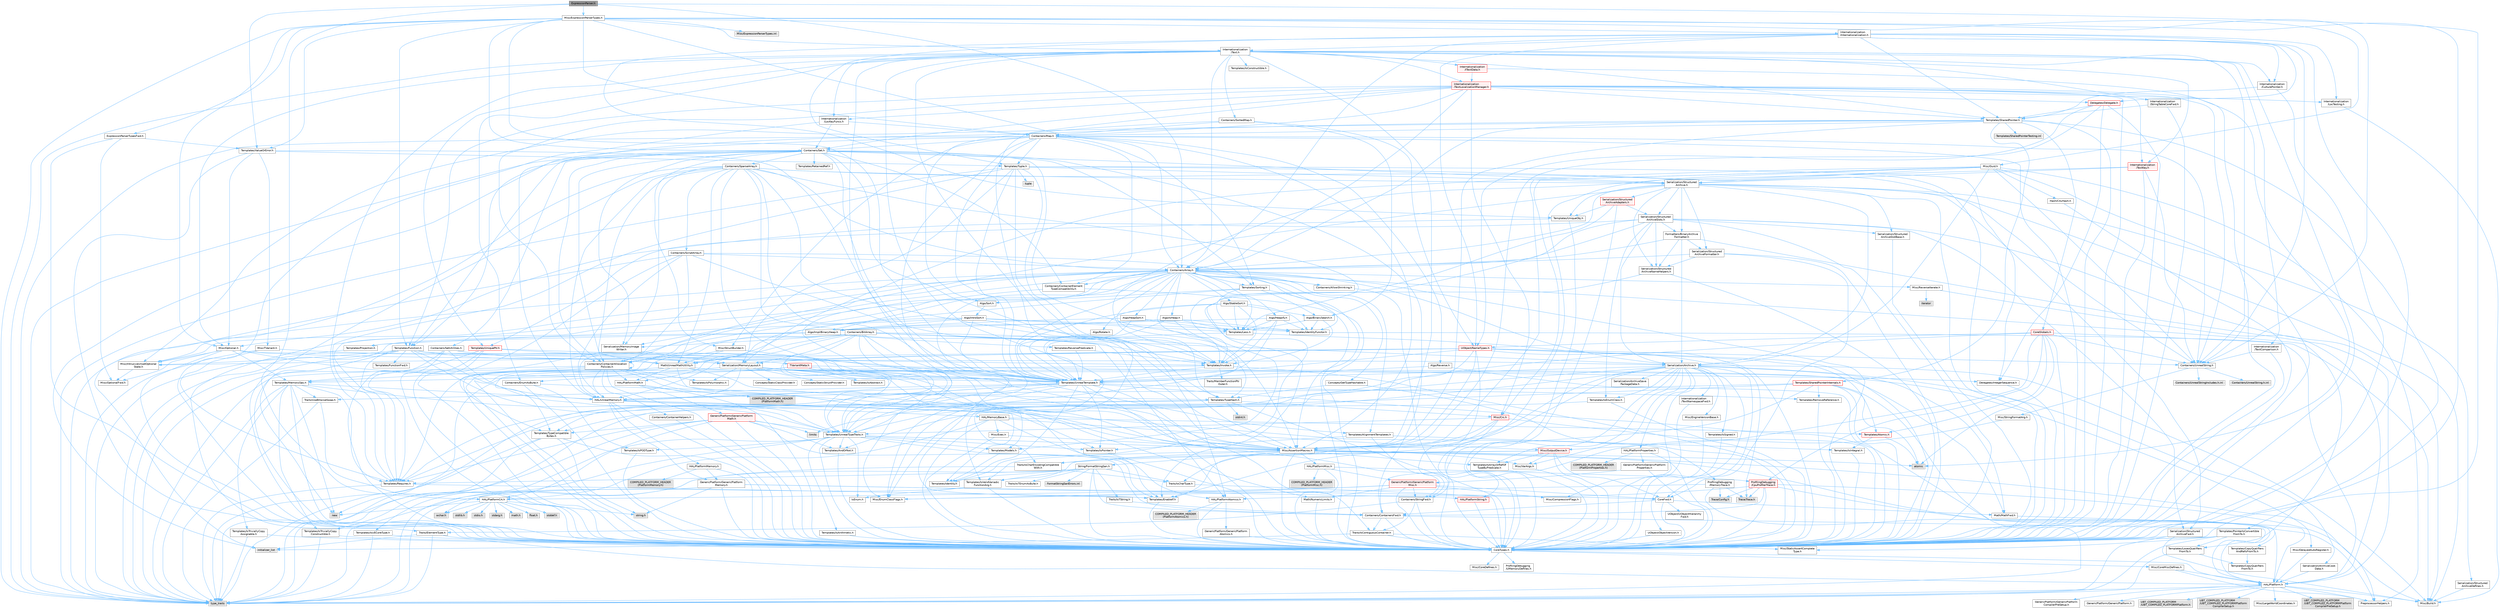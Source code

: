 digraph "ExpressionParser.h"
{
 // INTERACTIVE_SVG=YES
 // LATEX_PDF_SIZE
  bgcolor="transparent";
  edge [fontname=Helvetica,fontsize=10,labelfontname=Helvetica,labelfontsize=10];
  node [fontname=Helvetica,fontsize=10,shape=box,height=0.2,width=0.4];
  Node1 [id="Node000001",label="ExpressionParser.h",height=0.2,width=0.4,color="gray40", fillcolor="grey60", style="filled", fontcolor="black",tooltip=" "];
  Node1 -> Node2 [id="edge1_Node000001_Node000002",color="steelblue1",style="solid",tooltip=" "];
  Node2 [id="Node000002",label="Containers/Array.h",height=0.2,width=0.4,color="grey40", fillcolor="white", style="filled",URL="$df/dd0/Array_8h.html",tooltip=" "];
  Node2 -> Node3 [id="edge2_Node000002_Node000003",color="steelblue1",style="solid",tooltip=" "];
  Node3 [id="Node000003",label="CoreTypes.h",height=0.2,width=0.4,color="grey40", fillcolor="white", style="filled",URL="$dc/dec/CoreTypes_8h.html",tooltip=" "];
  Node3 -> Node4 [id="edge3_Node000003_Node000004",color="steelblue1",style="solid",tooltip=" "];
  Node4 [id="Node000004",label="HAL/Platform.h",height=0.2,width=0.4,color="grey40", fillcolor="white", style="filled",URL="$d9/dd0/Platform_8h.html",tooltip=" "];
  Node4 -> Node5 [id="edge4_Node000004_Node000005",color="steelblue1",style="solid",tooltip=" "];
  Node5 [id="Node000005",label="Misc/Build.h",height=0.2,width=0.4,color="grey40", fillcolor="white", style="filled",URL="$d3/dbb/Build_8h.html",tooltip=" "];
  Node4 -> Node6 [id="edge5_Node000004_Node000006",color="steelblue1",style="solid",tooltip=" "];
  Node6 [id="Node000006",label="Misc/LargeWorldCoordinates.h",height=0.2,width=0.4,color="grey40", fillcolor="white", style="filled",URL="$d2/dcb/LargeWorldCoordinates_8h.html",tooltip=" "];
  Node4 -> Node7 [id="edge6_Node000004_Node000007",color="steelblue1",style="solid",tooltip=" "];
  Node7 [id="Node000007",label="type_traits",height=0.2,width=0.4,color="grey60", fillcolor="#E0E0E0", style="filled",tooltip=" "];
  Node4 -> Node8 [id="edge7_Node000004_Node000008",color="steelblue1",style="solid",tooltip=" "];
  Node8 [id="Node000008",label="PreprocessorHelpers.h",height=0.2,width=0.4,color="grey40", fillcolor="white", style="filled",URL="$db/ddb/PreprocessorHelpers_8h.html",tooltip=" "];
  Node4 -> Node9 [id="edge8_Node000004_Node000009",color="steelblue1",style="solid",tooltip=" "];
  Node9 [id="Node000009",label="UBT_COMPILED_PLATFORM\l/UBT_COMPILED_PLATFORMPlatform\lCompilerPreSetup.h",height=0.2,width=0.4,color="grey60", fillcolor="#E0E0E0", style="filled",tooltip=" "];
  Node4 -> Node10 [id="edge9_Node000004_Node000010",color="steelblue1",style="solid",tooltip=" "];
  Node10 [id="Node000010",label="GenericPlatform/GenericPlatform\lCompilerPreSetup.h",height=0.2,width=0.4,color="grey40", fillcolor="white", style="filled",URL="$d9/dc8/GenericPlatformCompilerPreSetup_8h.html",tooltip=" "];
  Node4 -> Node11 [id="edge10_Node000004_Node000011",color="steelblue1",style="solid",tooltip=" "];
  Node11 [id="Node000011",label="GenericPlatform/GenericPlatform.h",height=0.2,width=0.4,color="grey40", fillcolor="white", style="filled",URL="$d6/d84/GenericPlatform_8h.html",tooltip=" "];
  Node4 -> Node12 [id="edge11_Node000004_Node000012",color="steelblue1",style="solid",tooltip=" "];
  Node12 [id="Node000012",label="UBT_COMPILED_PLATFORM\l/UBT_COMPILED_PLATFORMPlatform.h",height=0.2,width=0.4,color="grey60", fillcolor="#E0E0E0", style="filled",tooltip=" "];
  Node4 -> Node13 [id="edge12_Node000004_Node000013",color="steelblue1",style="solid",tooltip=" "];
  Node13 [id="Node000013",label="UBT_COMPILED_PLATFORM\l/UBT_COMPILED_PLATFORMPlatform\lCompilerSetup.h",height=0.2,width=0.4,color="grey60", fillcolor="#E0E0E0", style="filled",tooltip=" "];
  Node3 -> Node14 [id="edge13_Node000003_Node000014",color="steelblue1",style="solid",tooltip=" "];
  Node14 [id="Node000014",label="ProfilingDebugging\l/UMemoryDefines.h",height=0.2,width=0.4,color="grey40", fillcolor="white", style="filled",URL="$d2/da2/UMemoryDefines_8h.html",tooltip=" "];
  Node3 -> Node15 [id="edge14_Node000003_Node000015",color="steelblue1",style="solid",tooltip=" "];
  Node15 [id="Node000015",label="Misc/CoreMiscDefines.h",height=0.2,width=0.4,color="grey40", fillcolor="white", style="filled",URL="$da/d38/CoreMiscDefines_8h.html",tooltip=" "];
  Node15 -> Node4 [id="edge15_Node000015_Node000004",color="steelblue1",style="solid",tooltip=" "];
  Node15 -> Node8 [id="edge16_Node000015_Node000008",color="steelblue1",style="solid",tooltip=" "];
  Node3 -> Node16 [id="edge17_Node000003_Node000016",color="steelblue1",style="solid",tooltip=" "];
  Node16 [id="Node000016",label="Misc/CoreDefines.h",height=0.2,width=0.4,color="grey40", fillcolor="white", style="filled",URL="$d3/dd2/CoreDefines_8h.html",tooltip=" "];
  Node2 -> Node17 [id="edge18_Node000002_Node000017",color="steelblue1",style="solid",tooltip=" "];
  Node17 [id="Node000017",label="Misc/AssertionMacros.h",height=0.2,width=0.4,color="grey40", fillcolor="white", style="filled",URL="$d0/dfa/AssertionMacros_8h.html",tooltip=" "];
  Node17 -> Node3 [id="edge19_Node000017_Node000003",color="steelblue1",style="solid",tooltip=" "];
  Node17 -> Node4 [id="edge20_Node000017_Node000004",color="steelblue1",style="solid",tooltip=" "];
  Node17 -> Node18 [id="edge21_Node000017_Node000018",color="steelblue1",style="solid",tooltip=" "];
  Node18 [id="Node000018",label="HAL/PlatformMisc.h",height=0.2,width=0.4,color="grey40", fillcolor="white", style="filled",URL="$d0/df5/PlatformMisc_8h.html",tooltip=" "];
  Node18 -> Node3 [id="edge22_Node000018_Node000003",color="steelblue1",style="solid",tooltip=" "];
  Node18 -> Node19 [id="edge23_Node000018_Node000019",color="steelblue1",style="solid",tooltip=" "];
  Node19 [id="Node000019",label="GenericPlatform/GenericPlatform\lMisc.h",height=0.2,width=0.4,color="red", fillcolor="#FFF0F0", style="filled",URL="$db/d9a/GenericPlatformMisc_8h.html",tooltip=" "];
  Node19 -> Node20 [id="edge24_Node000019_Node000020",color="steelblue1",style="solid",tooltip=" "];
  Node20 [id="Node000020",label="Containers/StringFwd.h",height=0.2,width=0.4,color="grey40", fillcolor="white", style="filled",URL="$df/d37/StringFwd_8h.html",tooltip=" "];
  Node20 -> Node3 [id="edge25_Node000020_Node000003",color="steelblue1",style="solid",tooltip=" "];
  Node20 -> Node21 [id="edge26_Node000020_Node000021",color="steelblue1",style="solid",tooltip=" "];
  Node21 [id="Node000021",label="Traits/ElementType.h",height=0.2,width=0.4,color="grey40", fillcolor="white", style="filled",URL="$d5/d4f/ElementType_8h.html",tooltip=" "];
  Node21 -> Node4 [id="edge27_Node000021_Node000004",color="steelblue1",style="solid",tooltip=" "];
  Node21 -> Node22 [id="edge28_Node000021_Node000022",color="steelblue1",style="solid",tooltip=" "];
  Node22 [id="Node000022",label="initializer_list",height=0.2,width=0.4,color="grey60", fillcolor="#E0E0E0", style="filled",tooltip=" "];
  Node21 -> Node7 [id="edge29_Node000021_Node000007",color="steelblue1",style="solid",tooltip=" "];
  Node20 -> Node23 [id="edge30_Node000020_Node000023",color="steelblue1",style="solid",tooltip=" "];
  Node23 [id="Node000023",label="Traits/IsContiguousContainer.h",height=0.2,width=0.4,color="grey40", fillcolor="white", style="filled",URL="$d5/d3c/IsContiguousContainer_8h.html",tooltip=" "];
  Node23 -> Node3 [id="edge31_Node000023_Node000003",color="steelblue1",style="solid",tooltip=" "];
  Node23 -> Node24 [id="edge32_Node000023_Node000024",color="steelblue1",style="solid",tooltip=" "];
  Node24 [id="Node000024",label="Misc/StaticAssertComplete\lType.h",height=0.2,width=0.4,color="grey40", fillcolor="white", style="filled",URL="$d5/d4e/StaticAssertCompleteType_8h.html",tooltip=" "];
  Node23 -> Node22 [id="edge33_Node000023_Node000022",color="steelblue1",style="solid",tooltip=" "];
  Node19 -> Node25 [id="edge34_Node000019_Node000025",color="steelblue1",style="solid",tooltip=" "];
  Node25 [id="Node000025",label="CoreFwd.h",height=0.2,width=0.4,color="grey40", fillcolor="white", style="filled",URL="$d1/d1e/CoreFwd_8h.html",tooltip=" "];
  Node25 -> Node3 [id="edge35_Node000025_Node000003",color="steelblue1",style="solid",tooltip=" "];
  Node25 -> Node26 [id="edge36_Node000025_Node000026",color="steelblue1",style="solid",tooltip=" "];
  Node26 [id="Node000026",label="Containers/ContainersFwd.h",height=0.2,width=0.4,color="grey40", fillcolor="white", style="filled",URL="$d4/d0a/ContainersFwd_8h.html",tooltip=" "];
  Node26 -> Node4 [id="edge37_Node000026_Node000004",color="steelblue1",style="solid",tooltip=" "];
  Node26 -> Node3 [id="edge38_Node000026_Node000003",color="steelblue1",style="solid",tooltip=" "];
  Node26 -> Node23 [id="edge39_Node000026_Node000023",color="steelblue1",style="solid",tooltip=" "];
  Node25 -> Node27 [id="edge40_Node000025_Node000027",color="steelblue1",style="solid",tooltip=" "];
  Node27 [id="Node000027",label="Math/MathFwd.h",height=0.2,width=0.4,color="grey40", fillcolor="white", style="filled",URL="$d2/d10/MathFwd_8h.html",tooltip=" "];
  Node27 -> Node4 [id="edge41_Node000027_Node000004",color="steelblue1",style="solid",tooltip=" "];
  Node25 -> Node28 [id="edge42_Node000025_Node000028",color="steelblue1",style="solid",tooltip=" "];
  Node28 [id="Node000028",label="UObject/UObjectHierarchy\lFwd.h",height=0.2,width=0.4,color="grey40", fillcolor="white", style="filled",URL="$d3/d13/UObjectHierarchyFwd_8h.html",tooltip=" "];
  Node19 -> Node3 [id="edge43_Node000019_Node000003",color="steelblue1",style="solid",tooltip=" "];
  Node19 -> Node30 [id="edge44_Node000019_Node000030",color="steelblue1",style="solid",tooltip=" "];
  Node30 [id="Node000030",label="HAL/PlatformCrt.h",height=0.2,width=0.4,color="grey40", fillcolor="white", style="filled",URL="$d8/d75/PlatformCrt_8h.html",tooltip=" "];
  Node30 -> Node31 [id="edge45_Node000030_Node000031",color="steelblue1",style="solid",tooltip=" "];
  Node31 [id="Node000031",label="new",height=0.2,width=0.4,color="grey60", fillcolor="#E0E0E0", style="filled",tooltip=" "];
  Node30 -> Node32 [id="edge46_Node000030_Node000032",color="steelblue1",style="solid",tooltip=" "];
  Node32 [id="Node000032",label="wchar.h",height=0.2,width=0.4,color="grey60", fillcolor="#E0E0E0", style="filled",tooltip=" "];
  Node30 -> Node33 [id="edge47_Node000030_Node000033",color="steelblue1",style="solid",tooltip=" "];
  Node33 [id="Node000033",label="stddef.h",height=0.2,width=0.4,color="grey60", fillcolor="#E0E0E0", style="filled",tooltip=" "];
  Node30 -> Node34 [id="edge48_Node000030_Node000034",color="steelblue1",style="solid",tooltip=" "];
  Node34 [id="Node000034",label="stdlib.h",height=0.2,width=0.4,color="grey60", fillcolor="#E0E0E0", style="filled",tooltip=" "];
  Node30 -> Node35 [id="edge49_Node000030_Node000035",color="steelblue1",style="solid",tooltip=" "];
  Node35 [id="Node000035",label="stdio.h",height=0.2,width=0.4,color="grey60", fillcolor="#E0E0E0", style="filled",tooltip=" "];
  Node30 -> Node36 [id="edge50_Node000030_Node000036",color="steelblue1",style="solid",tooltip=" "];
  Node36 [id="Node000036",label="stdarg.h",height=0.2,width=0.4,color="grey60", fillcolor="#E0E0E0", style="filled",tooltip=" "];
  Node30 -> Node37 [id="edge51_Node000030_Node000037",color="steelblue1",style="solid",tooltip=" "];
  Node37 [id="Node000037",label="math.h",height=0.2,width=0.4,color="grey60", fillcolor="#E0E0E0", style="filled",tooltip=" "];
  Node30 -> Node38 [id="edge52_Node000030_Node000038",color="steelblue1",style="solid",tooltip=" "];
  Node38 [id="Node000038",label="float.h",height=0.2,width=0.4,color="grey60", fillcolor="#E0E0E0", style="filled",tooltip=" "];
  Node30 -> Node39 [id="edge53_Node000030_Node000039",color="steelblue1",style="solid",tooltip=" "];
  Node39 [id="Node000039",label="string.h",height=0.2,width=0.4,color="grey60", fillcolor="#E0E0E0", style="filled",tooltip=" "];
  Node19 -> Node40 [id="edge54_Node000019_Node000040",color="steelblue1",style="solid",tooltip=" "];
  Node40 [id="Node000040",label="Math/NumericLimits.h",height=0.2,width=0.4,color="grey40", fillcolor="white", style="filled",URL="$df/d1b/NumericLimits_8h.html",tooltip=" "];
  Node40 -> Node3 [id="edge55_Node000040_Node000003",color="steelblue1",style="solid",tooltip=" "];
  Node19 -> Node41 [id="edge56_Node000019_Node000041",color="steelblue1",style="solid",tooltip=" "];
  Node41 [id="Node000041",label="Misc/CompressionFlags.h",height=0.2,width=0.4,color="grey40", fillcolor="white", style="filled",URL="$d9/d76/CompressionFlags_8h.html",tooltip=" "];
  Node19 -> Node42 [id="edge57_Node000019_Node000042",color="steelblue1",style="solid",tooltip=" "];
  Node42 [id="Node000042",label="Misc/EnumClassFlags.h",height=0.2,width=0.4,color="grey40", fillcolor="white", style="filled",URL="$d8/de7/EnumClassFlags_8h.html",tooltip=" "];
  Node18 -> Node45 [id="edge58_Node000018_Node000045",color="steelblue1",style="solid",tooltip=" "];
  Node45 [id="Node000045",label="COMPILED_PLATFORM_HEADER\l(PlatformMisc.h)",height=0.2,width=0.4,color="grey60", fillcolor="#E0E0E0", style="filled",tooltip=" "];
  Node18 -> Node46 [id="edge59_Node000018_Node000046",color="steelblue1",style="solid",tooltip=" "];
  Node46 [id="Node000046",label="ProfilingDebugging\l/CpuProfilerTrace.h",height=0.2,width=0.4,color="red", fillcolor="#FFF0F0", style="filled",URL="$da/dcb/CpuProfilerTrace_8h.html",tooltip=" "];
  Node46 -> Node3 [id="edge60_Node000046_Node000003",color="steelblue1",style="solid",tooltip=" "];
  Node46 -> Node26 [id="edge61_Node000046_Node000026",color="steelblue1",style="solid",tooltip=" "];
  Node46 -> Node47 [id="edge62_Node000046_Node000047",color="steelblue1",style="solid",tooltip=" "];
  Node47 [id="Node000047",label="HAL/PlatformAtomics.h",height=0.2,width=0.4,color="grey40", fillcolor="white", style="filled",URL="$d3/d36/PlatformAtomics_8h.html",tooltip=" "];
  Node47 -> Node3 [id="edge63_Node000047_Node000003",color="steelblue1",style="solid",tooltip=" "];
  Node47 -> Node48 [id="edge64_Node000047_Node000048",color="steelblue1",style="solid",tooltip=" "];
  Node48 [id="Node000048",label="GenericPlatform/GenericPlatform\lAtomics.h",height=0.2,width=0.4,color="grey40", fillcolor="white", style="filled",URL="$da/d72/GenericPlatformAtomics_8h.html",tooltip=" "];
  Node48 -> Node3 [id="edge65_Node000048_Node000003",color="steelblue1",style="solid",tooltip=" "];
  Node47 -> Node49 [id="edge66_Node000047_Node000049",color="steelblue1",style="solid",tooltip=" "];
  Node49 [id="Node000049",label="COMPILED_PLATFORM_HEADER\l(PlatformAtomics.h)",height=0.2,width=0.4,color="grey60", fillcolor="#E0E0E0", style="filled",tooltip=" "];
  Node46 -> Node8 [id="edge67_Node000046_Node000008",color="steelblue1",style="solid",tooltip=" "];
  Node46 -> Node5 [id="edge68_Node000046_Node000005",color="steelblue1",style="solid",tooltip=" "];
  Node46 -> Node50 [id="edge69_Node000046_Node000050",color="steelblue1",style="solid",tooltip=" "];
  Node50 [id="Node000050",label="Trace/Config.h",height=0.2,width=0.4,color="grey60", fillcolor="#E0E0E0", style="filled",tooltip=" "];
  Node46 -> Node53 [id="edge70_Node000046_Node000053",color="steelblue1",style="solid",tooltip=" "];
  Node53 [id="Node000053",label="Trace/Trace.h",height=0.2,width=0.4,color="grey60", fillcolor="#E0E0E0", style="filled",tooltip=" "];
  Node17 -> Node8 [id="edge71_Node000017_Node000008",color="steelblue1",style="solid",tooltip=" "];
  Node17 -> Node54 [id="edge72_Node000017_Node000054",color="steelblue1",style="solid",tooltip=" "];
  Node54 [id="Node000054",label="Templates/EnableIf.h",height=0.2,width=0.4,color="grey40", fillcolor="white", style="filled",URL="$d7/d60/EnableIf_8h.html",tooltip=" "];
  Node54 -> Node3 [id="edge73_Node000054_Node000003",color="steelblue1",style="solid",tooltip=" "];
  Node17 -> Node55 [id="edge74_Node000017_Node000055",color="steelblue1",style="solid",tooltip=" "];
  Node55 [id="Node000055",label="Templates/IsArrayOrRefOf\lTypeByPredicate.h",height=0.2,width=0.4,color="grey40", fillcolor="white", style="filled",URL="$d6/da1/IsArrayOrRefOfTypeByPredicate_8h.html",tooltip=" "];
  Node55 -> Node3 [id="edge75_Node000055_Node000003",color="steelblue1",style="solid",tooltip=" "];
  Node17 -> Node56 [id="edge76_Node000017_Node000056",color="steelblue1",style="solid",tooltip=" "];
  Node56 [id="Node000056",label="Templates/IsValidVariadic\lFunctionArg.h",height=0.2,width=0.4,color="grey40", fillcolor="white", style="filled",URL="$d0/dc8/IsValidVariadicFunctionArg_8h.html",tooltip=" "];
  Node56 -> Node3 [id="edge77_Node000056_Node000003",color="steelblue1",style="solid",tooltip=" "];
  Node56 -> Node57 [id="edge78_Node000056_Node000057",color="steelblue1",style="solid",tooltip=" "];
  Node57 [id="Node000057",label="IsEnum.h",height=0.2,width=0.4,color="grey40", fillcolor="white", style="filled",URL="$d4/de5/IsEnum_8h.html",tooltip=" "];
  Node56 -> Node7 [id="edge79_Node000056_Node000007",color="steelblue1",style="solid",tooltip=" "];
  Node17 -> Node58 [id="edge80_Node000017_Node000058",color="steelblue1",style="solid",tooltip=" "];
  Node58 [id="Node000058",label="Traits/IsCharEncodingCompatible\lWith.h",height=0.2,width=0.4,color="grey40", fillcolor="white", style="filled",URL="$df/dd1/IsCharEncodingCompatibleWith_8h.html",tooltip=" "];
  Node58 -> Node7 [id="edge81_Node000058_Node000007",color="steelblue1",style="solid",tooltip=" "];
  Node58 -> Node59 [id="edge82_Node000058_Node000059",color="steelblue1",style="solid",tooltip=" "];
  Node59 [id="Node000059",label="Traits/IsCharType.h",height=0.2,width=0.4,color="grey40", fillcolor="white", style="filled",URL="$db/d51/IsCharType_8h.html",tooltip=" "];
  Node59 -> Node3 [id="edge83_Node000059_Node000003",color="steelblue1",style="solid",tooltip=" "];
  Node17 -> Node60 [id="edge84_Node000017_Node000060",color="steelblue1",style="solid",tooltip=" "];
  Node60 [id="Node000060",label="Misc/VarArgs.h",height=0.2,width=0.4,color="grey40", fillcolor="white", style="filled",URL="$d5/d6f/VarArgs_8h.html",tooltip=" "];
  Node60 -> Node3 [id="edge85_Node000060_Node000003",color="steelblue1",style="solid",tooltip=" "];
  Node17 -> Node61 [id="edge86_Node000017_Node000061",color="steelblue1",style="solid",tooltip=" "];
  Node61 [id="Node000061",label="String/FormatStringSan.h",height=0.2,width=0.4,color="grey40", fillcolor="white", style="filled",URL="$d3/d8b/FormatStringSan_8h.html",tooltip=" "];
  Node61 -> Node7 [id="edge87_Node000061_Node000007",color="steelblue1",style="solid",tooltip=" "];
  Node61 -> Node3 [id="edge88_Node000061_Node000003",color="steelblue1",style="solid",tooltip=" "];
  Node61 -> Node62 [id="edge89_Node000061_Node000062",color="steelblue1",style="solid",tooltip=" "];
  Node62 [id="Node000062",label="Templates/Requires.h",height=0.2,width=0.4,color="grey40", fillcolor="white", style="filled",URL="$dc/d96/Requires_8h.html",tooltip=" "];
  Node62 -> Node54 [id="edge90_Node000062_Node000054",color="steelblue1",style="solid",tooltip=" "];
  Node62 -> Node7 [id="edge91_Node000062_Node000007",color="steelblue1",style="solid",tooltip=" "];
  Node61 -> Node63 [id="edge92_Node000061_Node000063",color="steelblue1",style="solid",tooltip=" "];
  Node63 [id="Node000063",label="Templates/Identity.h",height=0.2,width=0.4,color="grey40", fillcolor="white", style="filled",URL="$d0/dd5/Identity_8h.html",tooltip=" "];
  Node61 -> Node56 [id="edge93_Node000061_Node000056",color="steelblue1",style="solid",tooltip=" "];
  Node61 -> Node59 [id="edge94_Node000061_Node000059",color="steelblue1",style="solid",tooltip=" "];
  Node61 -> Node64 [id="edge95_Node000061_Node000064",color="steelblue1",style="solid",tooltip=" "];
  Node64 [id="Node000064",label="Traits/IsTEnumAsByte.h",height=0.2,width=0.4,color="grey40", fillcolor="white", style="filled",URL="$d1/de6/IsTEnumAsByte_8h.html",tooltip=" "];
  Node61 -> Node65 [id="edge96_Node000061_Node000065",color="steelblue1",style="solid",tooltip=" "];
  Node65 [id="Node000065",label="Traits/IsTString.h",height=0.2,width=0.4,color="grey40", fillcolor="white", style="filled",URL="$d0/df8/IsTString_8h.html",tooltip=" "];
  Node65 -> Node26 [id="edge97_Node000065_Node000026",color="steelblue1",style="solid",tooltip=" "];
  Node61 -> Node26 [id="edge98_Node000061_Node000026",color="steelblue1",style="solid",tooltip=" "];
  Node61 -> Node66 [id="edge99_Node000061_Node000066",color="steelblue1",style="solid",tooltip=" "];
  Node66 [id="Node000066",label="FormatStringSanErrors.inl",height=0.2,width=0.4,color="grey60", fillcolor="#E0E0E0", style="filled",tooltip=" "];
  Node17 -> Node67 [id="edge100_Node000017_Node000067",color="steelblue1",style="solid",tooltip=" "];
  Node67 [id="Node000067",label="atomic",height=0.2,width=0.4,color="grey60", fillcolor="#E0E0E0", style="filled",tooltip=" "];
  Node2 -> Node68 [id="edge101_Node000002_Node000068",color="steelblue1",style="solid",tooltip=" "];
  Node68 [id="Node000068",label="Misc/IntrusiveUnsetOptional\lState.h",height=0.2,width=0.4,color="grey40", fillcolor="white", style="filled",URL="$d2/d0a/IntrusiveUnsetOptionalState_8h.html",tooltip=" "];
  Node68 -> Node69 [id="edge102_Node000068_Node000069",color="steelblue1",style="solid",tooltip=" "];
  Node69 [id="Node000069",label="Misc/OptionalFwd.h",height=0.2,width=0.4,color="grey40", fillcolor="white", style="filled",URL="$dc/d50/OptionalFwd_8h.html",tooltip=" "];
  Node2 -> Node70 [id="edge103_Node000002_Node000070",color="steelblue1",style="solid",tooltip=" "];
  Node70 [id="Node000070",label="Misc/ReverseIterate.h",height=0.2,width=0.4,color="grey40", fillcolor="white", style="filled",URL="$db/de3/ReverseIterate_8h.html",tooltip=" "];
  Node70 -> Node4 [id="edge104_Node000070_Node000004",color="steelblue1",style="solid",tooltip=" "];
  Node70 -> Node71 [id="edge105_Node000070_Node000071",color="steelblue1",style="solid",tooltip=" "];
  Node71 [id="Node000071",label="iterator",height=0.2,width=0.4,color="grey60", fillcolor="#E0E0E0", style="filled",tooltip=" "];
  Node2 -> Node72 [id="edge106_Node000002_Node000072",color="steelblue1",style="solid",tooltip=" "];
  Node72 [id="Node000072",label="HAL/UnrealMemory.h",height=0.2,width=0.4,color="grey40", fillcolor="white", style="filled",URL="$d9/d96/UnrealMemory_8h.html",tooltip=" "];
  Node72 -> Node3 [id="edge107_Node000072_Node000003",color="steelblue1",style="solid",tooltip=" "];
  Node72 -> Node73 [id="edge108_Node000072_Node000073",color="steelblue1",style="solid",tooltip=" "];
  Node73 [id="Node000073",label="GenericPlatform/GenericPlatform\lMemory.h",height=0.2,width=0.4,color="grey40", fillcolor="white", style="filled",URL="$dd/d22/GenericPlatformMemory_8h.html",tooltip=" "];
  Node73 -> Node25 [id="edge109_Node000073_Node000025",color="steelblue1",style="solid",tooltip=" "];
  Node73 -> Node3 [id="edge110_Node000073_Node000003",color="steelblue1",style="solid",tooltip=" "];
  Node73 -> Node74 [id="edge111_Node000073_Node000074",color="steelblue1",style="solid",tooltip=" "];
  Node74 [id="Node000074",label="HAL/PlatformString.h",height=0.2,width=0.4,color="red", fillcolor="#FFF0F0", style="filled",URL="$db/db5/PlatformString_8h.html",tooltip=" "];
  Node74 -> Node3 [id="edge112_Node000074_Node000003",color="steelblue1",style="solid",tooltip=" "];
  Node73 -> Node39 [id="edge113_Node000073_Node000039",color="steelblue1",style="solid",tooltip=" "];
  Node73 -> Node32 [id="edge114_Node000073_Node000032",color="steelblue1",style="solid",tooltip=" "];
  Node72 -> Node76 [id="edge115_Node000072_Node000076",color="steelblue1",style="solid",tooltip=" "];
  Node76 [id="Node000076",label="HAL/MemoryBase.h",height=0.2,width=0.4,color="grey40", fillcolor="white", style="filled",URL="$d6/d9f/MemoryBase_8h.html",tooltip=" "];
  Node76 -> Node3 [id="edge116_Node000076_Node000003",color="steelblue1",style="solid",tooltip=" "];
  Node76 -> Node47 [id="edge117_Node000076_Node000047",color="steelblue1",style="solid",tooltip=" "];
  Node76 -> Node30 [id="edge118_Node000076_Node000030",color="steelblue1",style="solid",tooltip=" "];
  Node76 -> Node77 [id="edge119_Node000076_Node000077",color="steelblue1",style="solid",tooltip=" "];
  Node77 [id="Node000077",label="Misc/Exec.h",height=0.2,width=0.4,color="grey40", fillcolor="white", style="filled",URL="$de/ddb/Exec_8h.html",tooltip=" "];
  Node77 -> Node3 [id="edge120_Node000077_Node000003",color="steelblue1",style="solid",tooltip=" "];
  Node77 -> Node17 [id="edge121_Node000077_Node000017",color="steelblue1",style="solid",tooltip=" "];
  Node76 -> Node78 [id="edge122_Node000076_Node000078",color="steelblue1",style="solid",tooltip=" "];
  Node78 [id="Node000078",label="Misc/OutputDevice.h",height=0.2,width=0.4,color="red", fillcolor="#FFF0F0", style="filled",URL="$d7/d32/OutputDevice_8h.html",tooltip=" "];
  Node78 -> Node25 [id="edge123_Node000078_Node000025",color="steelblue1",style="solid",tooltip=" "];
  Node78 -> Node3 [id="edge124_Node000078_Node000003",color="steelblue1",style="solid",tooltip=" "];
  Node78 -> Node60 [id="edge125_Node000078_Node000060",color="steelblue1",style="solid",tooltip=" "];
  Node78 -> Node55 [id="edge126_Node000078_Node000055",color="steelblue1",style="solid",tooltip=" "];
  Node78 -> Node56 [id="edge127_Node000078_Node000056",color="steelblue1",style="solid",tooltip=" "];
  Node78 -> Node58 [id="edge128_Node000078_Node000058",color="steelblue1",style="solid",tooltip=" "];
  Node76 -> Node80 [id="edge129_Node000076_Node000080",color="steelblue1",style="solid",tooltip=" "];
  Node80 [id="Node000080",label="Templates/Atomic.h",height=0.2,width=0.4,color="red", fillcolor="#FFF0F0", style="filled",URL="$d3/d91/Atomic_8h.html",tooltip=" "];
  Node80 -> Node83 [id="edge130_Node000080_Node000083",color="steelblue1",style="solid",tooltip=" "];
  Node83 [id="Node000083",label="Templates/IsIntegral.h",height=0.2,width=0.4,color="grey40", fillcolor="white", style="filled",URL="$da/d64/IsIntegral_8h.html",tooltip=" "];
  Node83 -> Node3 [id="edge131_Node000083_Node000003",color="steelblue1",style="solid",tooltip=" "];
  Node80 -> Node67 [id="edge132_Node000080_Node000067",color="steelblue1",style="solid",tooltip=" "];
  Node72 -> Node89 [id="edge133_Node000072_Node000089",color="steelblue1",style="solid",tooltip=" "];
  Node89 [id="Node000089",label="HAL/PlatformMemory.h",height=0.2,width=0.4,color="grey40", fillcolor="white", style="filled",URL="$de/d68/PlatformMemory_8h.html",tooltip=" "];
  Node89 -> Node3 [id="edge134_Node000089_Node000003",color="steelblue1",style="solid",tooltip=" "];
  Node89 -> Node73 [id="edge135_Node000089_Node000073",color="steelblue1",style="solid",tooltip=" "];
  Node89 -> Node90 [id="edge136_Node000089_Node000090",color="steelblue1",style="solid",tooltip=" "];
  Node90 [id="Node000090",label="COMPILED_PLATFORM_HEADER\l(PlatformMemory.h)",height=0.2,width=0.4,color="grey60", fillcolor="#E0E0E0", style="filled",tooltip=" "];
  Node72 -> Node91 [id="edge137_Node000072_Node000091",color="steelblue1",style="solid",tooltip=" "];
  Node91 [id="Node000091",label="ProfilingDebugging\l/MemoryTrace.h",height=0.2,width=0.4,color="grey40", fillcolor="white", style="filled",URL="$da/dd7/MemoryTrace_8h.html",tooltip=" "];
  Node91 -> Node4 [id="edge138_Node000091_Node000004",color="steelblue1",style="solid",tooltip=" "];
  Node91 -> Node42 [id="edge139_Node000091_Node000042",color="steelblue1",style="solid",tooltip=" "];
  Node91 -> Node50 [id="edge140_Node000091_Node000050",color="steelblue1",style="solid",tooltip=" "];
  Node91 -> Node53 [id="edge141_Node000091_Node000053",color="steelblue1",style="solid",tooltip=" "];
  Node72 -> Node92 [id="edge142_Node000072_Node000092",color="steelblue1",style="solid",tooltip=" "];
  Node92 [id="Node000092",label="Templates/IsPointer.h",height=0.2,width=0.4,color="grey40", fillcolor="white", style="filled",URL="$d7/d05/IsPointer_8h.html",tooltip=" "];
  Node92 -> Node3 [id="edge143_Node000092_Node000003",color="steelblue1",style="solid",tooltip=" "];
  Node2 -> Node93 [id="edge144_Node000002_Node000093",color="steelblue1",style="solid",tooltip=" "];
  Node93 [id="Node000093",label="Templates/UnrealTypeTraits.h",height=0.2,width=0.4,color="grey40", fillcolor="white", style="filled",URL="$d2/d2d/UnrealTypeTraits_8h.html",tooltip=" "];
  Node93 -> Node3 [id="edge145_Node000093_Node000003",color="steelblue1",style="solid",tooltip=" "];
  Node93 -> Node92 [id="edge146_Node000093_Node000092",color="steelblue1",style="solid",tooltip=" "];
  Node93 -> Node17 [id="edge147_Node000093_Node000017",color="steelblue1",style="solid",tooltip=" "];
  Node93 -> Node85 [id="edge148_Node000093_Node000085",color="steelblue1",style="solid",tooltip=" "];
  Node85 [id="Node000085",label="Templates/AndOrNot.h",height=0.2,width=0.4,color="grey40", fillcolor="white", style="filled",URL="$db/d0a/AndOrNot_8h.html",tooltip=" "];
  Node85 -> Node3 [id="edge149_Node000085_Node000003",color="steelblue1",style="solid",tooltip=" "];
  Node93 -> Node54 [id="edge150_Node000093_Node000054",color="steelblue1",style="solid",tooltip=" "];
  Node93 -> Node94 [id="edge151_Node000093_Node000094",color="steelblue1",style="solid",tooltip=" "];
  Node94 [id="Node000094",label="Templates/IsArithmetic.h",height=0.2,width=0.4,color="grey40", fillcolor="white", style="filled",URL="$d2/d5d/IsArithmetic_8h.html",tooltip=" "];
  Node94 -> Node3 [id="edge152_Node000094_Node000003",color="steelblue1",style="solid",tooltip=" "];
  Node93 -> Node57 [id="edge153_Node000093_Node000057",color="steelblue1",style="solid",tooltip=" "];
  Node93 -> Node95 [id="edge154_Node000093_Node000095",color="steelblue1",style="solid",tooltip=" "];
  Node95 [id="Node000095",label="Templates/Models.h",height=0.2,width=0.4,color="grey40", fillcolor="white", style="filled",URL="$d3/d0c/Models_8h.html",tooltip=" "];
  Node95 -> Node63 [id="edge155_Node000095_Node000063",color="steelblue1",style="solid",tooltip=" "];
  Node93 -> Node96 [id="edge156_Node000093_Node000096",color="steelblue1",style="solid",tooltip=" "];
  Node96 [id="Node000096",label="Templates/IsPODType.h",height=0.2,width=0.4,color="grey40", fillcolor="white", style="filled",URL="$d7/db1/IsPODType_8h.html",tooltip=" "];
  Node96 -> Node3 [id="edge157_Node000096_Node000003",color="steelblue1",style="solid",tooltip=" "];
  Node93 -> Node97 [id="edge158_Node000093_Node000097",color="steelblue1",style="solid",tooltip=" "];
  Node97 [id="Node000097",label="Templates/IsUECoreType.h",height=0.2,width=0.4,color="grey40", fillcolor="white", style="filled",URL="$d1/db8/IsUECoreType_8h.html",tooltip=" "];
  Node97 -> Node3 [id="edge159_Node000097_Node000003",color="steelblue1",style="solid",tooltip=" "];
  Node97 -> Node7 [id="edge160_Node000097_Node000007",color="steelblue1",style="solid",tooltip=" "];
  Node93 -> Node86 [id="edge161_Node000093_Node000086",color="steelblue1",style="solid",tooltip=" "];
  Node86 [id="Node000086",label="Templates/IsTriviallyCopy\lConstructible.h",height=0.2,width=0.4,color="grey40", fillcolor="white", style="filled",URL="$d3/d78/IsTriviallyCopyConstructible_8h.html",tooltip=" "];
  Node86 -> Node3 [id="edge162_Node000086_Node000003",color="steelblue1",style="solid",tooltip=" "];
  Node86 -> Node7 [id="edge163_Node000086_Node000007",color="steelblue1",style="solid",tooltip=" "];
  Node2 -> Node98 [id="edge164_Node000002_Node000098",color="steelblue1",style="solid",tooltip=" "];
  Node98 [id="Node000098",label="Templates/UnrealTemplate.h",height=0.2,width=0.4,color="grey40", fillcolor="white", style="filled",URL="$d4/d24/UnrealTemplate_8h.html",tooltip=" "];
  Node98 -> Node3 [id="edge165_Node000098_Node000003",color="steelblue1",style="solid",tooltip=" "];
  Node98 -> Node92 [id="edge166_Node000098_Node000092",color="steelblue1",style="solid",tooltip=" "];
  Node98 -> Node72 [id="edge167_Node000098_Node000072",color="steelblue1",style="solid",tooltip=" "];
  Node98 -> Node99 [id="edge168_Node000098_Node000099",color="steelblue1",style="solid",tooltip=" "];
  Node99 [id="Node000099",label="Templates/CopyQualifiers\lAndRefsFromTo.h",height=0.2,width=0.4,color="grey40", fillcolor="white", style="filled",URL="$d3/db3/CopyQualifiersAndRefsFromTo_8h.html",tooltip=" "];
  Node99 -> Node100 [id="edge169_Node000099_Node000100",color="steelblue1",style="solid",tooltip=" "];
  Node100 [id="Node000100",label="Templates/CopyQualifiers\lFromTo.h",height=0.2,width=0.4,color="grey40", fillcolor="white", style="filled",URL="$d5/db4/CopyQualifiersFromTo_8h.html",tooltip=" "];
  Node98 -> Node93 [id="edge170_Node000098_Node000093",color="steelblue1",style="solid",tooltip=" "];
  Node98 -> Node101 [id="edge171_Node000098_Node000101",color="steelblue1",style="solid",tooltip=" "];
  Node101 [id="Node000101",label="Templates/RemoveReference.h",height=0.2,width=0.4,color="grey40", fillcolor="white", style="filled",URL="$da/dbe/RemoveReference_8h.html",tooltip=" "];
  Node101 -> Node3 [id="edge172_Node000101_Node000003",color="steelblue1",style="solid",tooltip=" "];
  Node98 -> Node62 [id="edge173_Node000098_Node000062",color="steelblue1",style="solid",tooltip=" "];
  Node98 -> Node102 [id="edge174_Node000098_Node000102",color="steelblue1",style="solid",tooltip=" "];
  Node102 [id="Node000102",label="Templates/TypeCompatible\lBytes.h",height=0.2,width=0.4,color="grey40", fillcolor="white", style="filled",URL="$df/d0a/TypeCompatibleBytes_8h.html",tooltip=" "];
  Node102 -> Node3 [id="edge175_Node000102_Node000003",color="steelblue1",style="solid",tooltip=" "];
  Node102 -> Node39 [id="edge176_Node000102_Node000039",color="steelblue1",style="solid",tooltip=" "];
  Node102 -> Node31 [id="edge177_Node000102_Node000031",color="steelblue1",style="solid",tooltip=" "];
  Node102 -> Node7 [id="edge178_Node000102_Node000007",color="steelblue1",style="solid",tooltip=" "];
  Node98 -> Node63 [id="edge179_Node000098_Node000063",color="steelblue1",style="solid",tooltip=" "];
  Node98 -> Node23 [id="edge180_Node000098_Node000023",color="steelblue1",style="solid",tooltip=" "];
  Node98 -> Node103 [id="edge181_Node000098_Node000103",color="steelblue1",style="solid",tooltip=" "];
  Node103 [id="Node000103",label="Traits/UseBitwiseSwap.h",height=0.2,width=0.4,color="grey40", fillcolor="white", style="filled",URL="$db/df3/UseBitwiseSwap_8h.html",tooltip=" "];
  Node103 -> Node3 [id="edge182_Node000103_Node000003",color="steelblue1",style="solid",tooltip=" "];
  Node103 -> Node7 [id="edge183_Node000103_Node000007",color="steelblue1",style="solid",tooltip=" "];
  Node98 -> Node7 [id="edge184_Node000098_Node000007",color="steelblue1",style="solid",tooltip=" "];
  Node2 -> Node104 [id="edge185_Node000002_Node000104",color="steelblue1",style="solid",tooltip=" "];
  Node104 [id="Node000104",label="Containers/AllowShrinking.h",height=0.2,width=0.4,color="grey40", fillcolor="white", style="filled",URL="$d7/d1a/AllowShrinking_8h.html",tooltip=" "];
  Node104 -> Node3 [id="edge186_Node000104_Node000003",color="steelblue1",style="solid",tooltip=" "];
  Node2 -> Node105 [id="edge187_Node000002_Node000105",color="steelblue1",style="solid",tooltip=" "];
  Node105 [id="Node000105",label="Containers/ContainerAllocation\lPolicies.h",height=0.2,width=0.4,color="grey40", fillcolor="white", style="filled",URL="$d7/dff/ContainerAllocationPolicies_8h.html",tooltip=" "];
  Node105 -> Node3 [id="edge188_Node000105_Node000003",color="steelblue1",style="solid",tooltip=" "];
  Node105 -> Node106 [id="edge189_Node000105_Node000106",color="steelblue1",style="solid",tooltip=" "];
  Node106 [id="Node000106",label="Containers/ContainerHelpers.h",height=0.2,width=0.4,color="grey40", fillcolor="white", style="filled",URL="$d7/d33/ContainerHelpers_8h.html",tooltip=" "];
  Node106 -> Node3 [id="edge190_Node000106_Node000003",color="steelblue1",style="solid",tooltip=" "];
  Node105 -> Node105 [id="edge191_Node000105_Node000105",color="steelblue1",style="solid",tooltip=" "];
  Node105 -> Node107 [id="edge192_Node000105_Node000107",color="steelblue1",style="solid",tooltip=" "];
  Node107 [id="Node000107",label="HAL/PlatformMath.h",height=0.2,width=0.4,color="grey40", fillcolor="white", style="filled",URL="$dc/d53/PlatformMath_8h.html",tooltip=" "];
  Node107 -> Node3 [id="edge193_Node000107_Node000003",color="steelblue1",style="solid",tooltip=" "];
  Node107 -> Node108 [id="edge194_Node000107_Node000108",color="steelblue1",style="solid",tooltip=" "];
  Node108 [id="Node000108",label="GenericPlatform/GenericPlatform\lMath.h",height=0.2,width=0.4,color="red", fillcolor="#FFF0F0", style="filled",URL="$d5/d79/GenericPlatformMath_8h.html",tooltip=" "];
  Node108 -> Node3 [id="edge195_Node000108_Node000003",color="steelblue1",style="solid",tooltip=" "];
  Node108 -> Node26 [id="edge196_Node000108_Node000026",color="steelblue1",style="solid",tooltip=" "];
  Node108 -> Node30 [id="edge197_Node000108_Node000030",color="steelblue1",style="solid",tooltip=" "];
  Node108 -> Node85 [id="edge198_Node000108_Node000085",color="steelblue1",style="solid",tooltip=" "];
  Node108 -> Node93 [id="edge199_Node000108_Node000093",color="steelblue1",style="solid",tooltip=" "];
  Node108 -> Node62 [id="edge200_Node000108_Node000062",color="steelblue1",style="solid",tooltip=" "];
  Node108 -> Node102 [id="edge201_Node000108_Node000102",color="steelblue1",style="solid",tooltip=" "];
  Node108 -> Node113 [id="edge202_Node000108_Node000113",color="steelblue1",style="solid",tooltip=" "];
  Node113 [id="Node000113",label="limits",height=0.2,width=0.4,color="grey60", fillcolor="#E0E0E0", style="filled",tooltip=" "];
  Node108 -> Node7 [id="edge203_Node000108_Node000007",color="steelblue1",style="solid",tooltip=" "];
  Node107 -> Node114 [id="edge204_Node000107_Node000114",color="steelblue1",style="solid",tooltip=" "];
  Node114 [id="Node000114",label="COMPILED_PLATFORM_HEADER\l(PlatformMath.h)",height=0.2,width=0.4,color="grey60", fillcolor="#E0E0E0", style="filled",tooltip=" "];
  Node105 -> Node72 [id="edge205_Node000105_Node000072",color="steelblue1",style="solid",tooltip=" "];
  Node105 -> Node40 [id="edge206_Node000105_Node000040",color="steelblue1",style="solid",tooltip=" "];
  Node105 -> Node17 [id="edge207_Node000105_Node000017",color="steelblue1",style="solid",tooltip=" "];
  Node105 -> Node115 [id="edge208_Node000105_Node000115",color="steelblue1",style="solid",tooltip=" "];
  Node115 [id="Node000115",label="Templates/IsPolymorphic.h",height=0.2,width=0.4,color="grey40", fillcolor="white", style="filled",URL="$dc/d20/IsPolymorphic_8h.html",tooltip=" "];
  Node105 -> Node116 [id="edge209_Node000105_Node000116",color="steelblue1",style="solid",tooltip=" "];
  Node116 [id="Node000116",label="Templates/MemoryOps.h",height=0.2,width=0.4,color="grey40", fillcolor="white", style="filled",URL="$db/dea/MemoryOps_8h.html",tooltip=" "];
  Node116 -> Node3 [id="edge210_Node000116_Node000003",color="steelblue1",style="solid",tooltip=" "];
  Node116 -> Node72 [id="edge211_Node000116_Node000072",color="steelblue1",style="solid",tooltip=" "];
  Node116 -> Node87 [id="edge212_Node000116_Node000087",color="steelblue1",style="solid",tooltip=" "];
  Node87 [id="Node000087",label="Templates/IsTriviallyCopy\lAssignable.h",height=0.2,width=0.4,color="grey40", fillcolor="white", style="filled",URL="$d2/df2/IsTriviallyCopyAssignable_8h.html",tooltip=" "];
  Node87 -> Node3 [id="edge213_Node000087_Node000003",color="steelblue1",style="solid",tooltip=" "];
  Node87 -> Node7 [id="edge214_Node000087_Node000007",color="steelblue1",style="solid",tooltip=" "];
  Node116 -> Node86 [id="edge215_Node000116_Node000086",color="steelblue1",style="solid",tooltip=" "];
  Node116 -> Node62 [id="edge216_Node000116_Node000062",color="steelblue1",style="solid",tooltip=" "];
  Node116 -> Node93 [id="edge217_Node000116_Node000093",color="steelblue1",style="solid",tooltip=" "];
  Node116 -> Node103 [id="edge218_Node000116_Node000103",color="steelblue1",style="solid",tooltip=" "];
  Node116 -> Node31 [id="edge219_Node000116_Node000031",color="steelblue1",style="solid",tooltip=" "];
  Node116 -> Node7 [id="edge220_Node000116_Node000007",color="steelblue1",style="solid",tooltip=" "];
  Node105 -> Node102 [id="edge221_Node000105_Node000102",color="steelblue1",style="solid",tooltip=" "];
  Node105 -> Node7 [id="edge222_Node000105_Node000007",color="steelblue1",style="solid",tooltip=" "];
  Node2 -> Node117 [id="edge223_Node000002_Node000117",color="steelblue1",style="solid",tooltip=" "];
  Node117 [id="Node000117",label="Containers/ContainerElement\lTypeCompatibility.h",height=0.2,width=0.4,color="grey40", fillcolor="white", style="filled",URL="$df/ddf/ContainerElementTypeCompatibility_8h.html",tooltip=" "];
  Node117 -> Node3 [id="edge224_Node000117_Node000003",color="steelblue1",style="solid",tooltip=" "];
  Node117 -> Node93 [id="edge225_Node000117_Node000093",color="steelblue1",style="solid",tooltip=" "];
  Node2 -> Node118 [id="edge226_Node000002_Node000118",color="steelblue1",style="solid",tooltip=" "];
  Node118 [id="Node000118",label="Serialization/Archive.h",height=0.2,width=0.4,color="grey40", fillcolor="white", style="filled",URL="$d7/d3b/Archive_8h.html",tooltip=" "];
  Node118 -> Node25 [id="edge227_Node000118_Node000025",color="steelblue1",style="solid",tooltip=" "];
  Node118 -> Node3 [id="edge228_Node000118_Node000003",color="steelblue1",style="solid",tooltip=" "];
  Node118 -> Node119 [id="edge229_Node000118_Node000119",color="steelblue1",style="solid",tooltip=" "];
  Node119 [id="Node000119",label="HAL/PlatformProperties.h",height=0.2,width=0.4,color="grey40", fillcolor="white", style="filled",URL="$d9/db0/PlatformProperties_8h.html",tooltip=" "];
  Node119 -> Node3 [id="edge230_Node000119_Node000003",color="steelblue1",style="solid",tooltip=" "];
  Node119 -> Node120 [id="edge231_Node000119_Node000120",color="steelblue1",style="solid",tooltip=" "];
  Node120 [id="Node000120",label="GenericPlatform/GenericPlatform\lProperties.h",height=0.2,width=0.4,color="grey40", fillcolor="white", style="filled",URL="$d2/dcd/GenericPlatformProperties_8h.html",tooltip=" "];
  Node120 -> Node3 [id="edge232_Node000120_Node000003",color="steelblue1",style="solid",tooltip=" "];
  Node120 -> Node19 [id="edge233_Node000120_Node000019",color="steelblue1",style="solid",tooltip=" "];
  Node119 -> Node121 [id="edge234_Node000119_Node000121",color="steelblue1",style="solid",tooltip=" "];
  Node121 [id="Node000121",label="COMPILED_PLATFORM_HEADER\l(PlatformProperties.h)",height=0.2,width=0.4,color="grey60", fillcolor="#E0E0E0", style="filled",tooltip=" "];
  Node118 -> Node122 [id="edge235_Node000118_Node000122",color="steelblue1",style="solid",tooltip=" "];
  Node122 [id="Node000122",label="Internationalization\l/TextNamespaceFwd.h",height=0.2,width=0.4,color="grey40", fillcolor="white", style="filled",URL="$d8/d97/TextNamespaceFwd_8h.html",tooltip=" "];
  Node122 -> Node3 [id="edge236_Node000122_Node000003",color="steelblue1",style="solid",tooltip=" "];
  Node118 -> Node27 [id="edge237_Node000118_Node000027",color="steelblue1",style="solid",tooltip=" "];
  Node118 -> Node17 [id="edge238_Node000118_Node000017",color="steelblue1",style="solid",tooltip=" "];
  Node118 -> Node5 [id="edge239_Node000118_Node000005",color="steelblue1",style="solid",tooltip=" "];
  Node118 -> Node41 [id="edge240_Node000118_Node000041",color="steelblue1",style="solid",tooltip=" "];
  Node118 -> Node123 [id="edge241_Node000118_Node000123",color="steelblue1",style="solid",tooltip=" "];
  Node123 [id="Node000123",label="Misc/EngineVersionBase.h",height=0.2,width=0.4,color="grey40", fillcolor="white", style="filled",URL="$d5/d2b/EngineVersionBase_8h.html",tooltip=" "];
  Node123 -> Node3 [id="edge242_Node000123_Node000003",color="steelblue1",style="solid",tooltip=" "];
  Node118 -> Node60 [id="edge243_Node000118_Node000060",color="steelblue1",style="solid",tooltip=" "];
  Node118 -> Node124 [id="edge244_Node000118_Node000124",color="steelblue1",style="solid",tooltip=" "];
  Node124 [id="Node000124",label="Serialization/ArchiveCook\lData.h",height=0.2,width=0.4,color="grey40", fillcolor="white", style="filled",URL="$dc/db6/ArchiveCookData_8h.html",tooltip=" "];
  Node124 -> Node4 [id="edge245_Node000124_Node000004",color="steelblue1",style="solid",tooltip=" "];
  Node118 -> Node125 [id="edge246_Node000118_Node000125",color="steelblue1",style="solid",tooltip=" "];
  Node125 [id="Node000125",label="Serialization/ArchiveSave\lPackageData.h",height=0.2,width=0.4,color="grey40", fillcolor="white", style="filled",URL="$d1/d37/ArchiveSavePackageData_8h.html",tooltip=" "];
  Node118 -> Node54 [id="edge247_Node000118_Node000054",color="steelblue1",style="solid",tooltip=" "];
  Node118 -> Node55 [id="edge248_Node000118_Node000055",color="steelblue1",style="solid",tooltip=" "];
  Node118 -> Node126 [id="edge249_Node000118_Node000126",color="steelblue1",style="solid",tooltip=" "];
  Node126 [id="Node000126",label="Templates/IsEnumClass.h",height=0.2,width=0.4,color="grey40", fillcolor="white", style="filled",URL="$d7/d15/IsEnumClass_8h.html",tooltip=" "];
  Node126 -> Node3 [id="edge250_Node000126_Node000003",color="steelblue1",style="solid",tooltip=" "];
  Node126 -> Node85 [id="edge251_Node000126_Node000085",color="steelblue1",style="solid",tooltip=" "];
  Node118 -> Node112 [id="edge252_Node000118_Node000112",color="steelblue1",style="solid",tooltip=" "];
  Node112 [id="Node000112",label="Templates/IsSigned.h",height=0.2,width=0.4,color="grey40", fillcolor="white", style="filled",URL="$d8/dd8/IsSigned_8h.html",tooltip=" "];
  Node112 -> Node3 [id="edge253_Node000112_Node000003",color="steelblue1",style="solid",tooltip=" "];
  Node118 -> Node56 [id="edge254_Node000118_Node000056",color="steelblue1",style="solid",tooltip=" "];
  Node118 -> Node98 [id="edge255_Node000118_Node000098",color="steelblue1",style="solid",tooltip=" "];
  Node118 -> Node58 [id="edge256_Node000118_Node000058",color="steelblue1",style="solid",tooltip=" "];
  Node118 -> Node127 [id="edge257_Node000118_Node000127",color="steelblue1",style="solid",tooltip=" "];
  Node127 [id="Node000127",label="UObject/ObjectVersion.h",height=0.2,width=0.4,color="grey40", fillcolor="white", style="filled",URL="$da/d63/ObjectVersion_8h.html",tooltip=" "];
  Node127 -> Node3 [id="edge258_Node000127_Node000003",color="steelblue1",style="solid",tooltip=" "];
  Node2 -> Node128 [id="edge259_Node000002_Node000128",color="steelblue1",style="solid",tooltip=" "];
  Node128 [id="Node000128",label="Serialization/MemoryImage\lWriter.h",height=0.2,width=0.4,color="grey40", fillcolor="white", style="filled",URL="$d0/d08/MemoryImageWriter_8h.html",tooltip=" "];
  Node128 -> Node3 [id="edge260_Node000128_Node000003",color="steelblue1",style="solid",tooltip=" "];
  Node128 -> Node129 [id="edge261_Node000128_Node000129",color="steelblue1",style="solid",tooltip=" "];
  Node129 [id="Node000129",label="Serialization/MemoryLayout.h",height=0.2,width=0.4,color="grey40", fillcolor="white", style="filled",URL="$d7/d66/MemoryLayout_8h.html",tooltip=" "];
  Node129 -> Node130 [id="edge262_Node000129_Node000130",color="steelblue1",style="solid",tooltip=" "];
  Node130 [id="Node000130",label="Concepts/StaticClassProvider.h",height=0.2,width=0.4,color="grey40", fillcolor="white", style="filled",URL="$dd/d83/StaticClassProvider_8h.html",tooltip=" "];
  Node129 -> Node131 [id="edge263_Node000129_Node000131",color="steelblue1",style="solid",tooltip=" "];
  Node131 [id="Node000131",label="Concepts/StaticStructProvider.h",height=0.2,width=0.4,color="grey40", fillcolor="white", style="filled",URL="$d5/d77/StaticStructProvider_8h.html",tooltip=" "];
  Node129 -> Node132 [id="edge264_Node000129_Node000132",color="steelblue1",style="solid",tooltip=" "];
  Node132 [id="Node000132",label="Containers/EnumAsByte.h",height=0.2,width=0.4,color="grey40", fillcolor="white", style="filled",URL="$d6/d9a/EnumAsByte_8h.html",tooltip=" "];
  Node132 -> Node3 [id="edge265_Node000132_Node000003",color="steelblue1",style="solid",tooltip=" "];
  Node132 -> Node96 [id="edge266_Node000132_Node000096",color="steelblue1",style="solid",tooltip=" "];
  Node132 -> Node133 [id="edge267_Node000132_Node000133",color="steelblue1",style="solid",tooltip=" "];
  Node133 [id="Node000133",label="Templates/TypeHash.h",height=0.2,width=0.4,color="grey40", fillcolor="white", style="filled",URL="$d1/d62/TypeHash_8h.html",tooltip=" "];
  Node133 -> Node3 [id="edge268_Node000133_Node000003",color="steelblue1",style="solid",tooltip=" "];
  Node133 -> Node62 [id="edge269_Node000133_Node000062",color="steelblue1",style="solid",tooltip=" "];
  Node133 -> Node134 [id="edge270_Node000133_Node000134",color="steelblue1",style="solid",tooltip=" "];
  Node134 [id="Node000134",label="Misc/Crc.h",height=0.2,width=0.4,color="red", fillcolor="#FFF0F0", style="filled",URL="$d4/dd2/Crc_8h.html",tooltip=" "];
  Node134 -> Node3 [id="edge271_Node000134_Node000003",color="steelblue1",style="solid",tooltip=" "];
  Node134 -> Node74 [id="edge272_Node000134_Node000074",color="steelblue1",style="solid",tooltip=" "];
  Node134 -> Node17 [id="edge273_Node000134_Node000017",color="steelblue1",style="solid",tooltip=" "];
  Node134 -> Node93 [id="edge274_Node000134_Node000093",color="steelblue1",style="solid",tooltip=" "];
  Node134 -> Node59 [id="edge275_Node000134_Node000059",color="steelblue1",style="solid",tooltip=" "];
  Node133 -> Node139 [id="edge276_Node000133_Node000139",color="steelblue1",style="solid",tooltip=" "];
  Node139 [id="Node000139",label="stdint.h",height=0.2,width=0.4,color="grey60", fillcolor="#E0E0E0", style="filled",tooltip=" "];
  Node133 -> Node7 [id="edge277_Node000133_Node000007",color="steelblue1",style="solid",tooltip=" "];
  Node129 -> Node20 [id="edge278_Node000129_Node000020",color="steelblue1",style="solid",tooltip=" "];
  Node129 -> Node72 [id="edge279_Node000129_Node000072",color="steelblue1",style="solid",tooltip=" "];
  Node129 -> Node140 [id="edge280_Node000129_Node000140",color="steelblue1",style="solid",tooltip=" "];
  Node140 [id="Node000140",label="Misc/DelayedAutoRegister.h",height=0.2,width=0.4,color="grey40", fillcolor="white", style="filled",URL="$d1/dda/DelayedAutoRegister_8h.html",tooltip=" "];
  Node140 -> Node4 [id="edge281_Node000140_Node000004",color="steelblue1",style="solid",tooltip=" "];
  Node129 -> Node54 [id="edge282_Node000129_Node000054",color="steelblue1",style="solid",tooltip=" "];
  Node129 -> Node141 [id="edge283_Node000129_Node000141",color="steelblue1",style="solid",tooltip=" "];
  Node141 [id="Node000141",label="Templates/IsAbstract.h",height=0.2,width=0.4,color="grey40", fillcolor="white", style="filled",URL="$d8/db7/IsAbstract_8h.html",tooltip=" "];
  Node129 -> Node115 [id="edge284_Node000129_Node000115",color="steelblue1",style="solid",tooltip=" "];
  Node129 -> Node95 [id="edge285_Node000129_Node000095",color="steelblue1",style="solid",tooltip=" "];
  Node129 -> Node98 [id="edge286_Node000129_Node000098",color="steelblue1",style="solid",tooltip=" "];
  Node2 -> Node142 [id="edge287_Node000002_Node000142",color="steelblue1",style="solid",tooltip=" "];
  Node142 [id="Node000142",label="Algo/Heapify.h",height=0.2,width=0.4,color="grey40", fillcolor="white", style="filled",URL="$d0/d2a/Heapify_8h.html",tooltip=" "];
  Node142 -> Node143 [id="edge288_Node000142_Node000143",color="steelblue1",style="solid",tooltip=" "];
  Node143 [id="Node000143",label="Algo/Impl/BinaryHeap.h",height=0.2,width=0.4,color="grey40", fillcolor="white", style="filled",URL="$d7/da3/Algo_2Impl_2BinaryHeap_8h.html",tooltip=" "];
  Node143 -> Node144 [id="edge289_Node000143_Node000144",color="steelblue1",style="solid",tooltip=" "];
  Node144 [id="Node000144",label="Templates/Invoke.h",height=0.2,width=0.4,color="grey40", fillcolor="white", style="filled",URL="$d7/deb/Invoke_8h.html",tooltip=" "];
  Node144 -> Node3 [id="edge290_Node000144_Node000003",color="steelblue1",style="solid",tooltip=" "];
  Node144 -> Node145 [id="edge291_Node000144_Node000145",color="steelblue1",style="solid",tooltip=" "];
  Node145 [id="Node000145",label="Traits/MemberFunctionPtr\lOuter.h",height=0.2,width=0.4,color="grey40", fillcolor="white", style="filled",URL="$db/da7/MemberFunctionPtrOuter_8h.html",tooltip=" "];
  Node144 -> Node98 [id="edge292_Node000144_Node000098",color="steelblue1",style="solid",tooltip=" "];
  Node144 -> Node7 [id="edge293_Node000144_Node000007",color="steelblue1",style="solid",tooltip=" "];
  Node143 -> Node146 [id="edge294_Node000143_Node000146",color="steelblue1",style="solid",tooltip=" "];
  Node146 [id="Node000146",label="Templates/Projection.h",height=0.2,width=0.4,color="grey40", fillcolor="white", style="filled",URL="$d7/df0/Projection_8h.html",tooltip=" "];
  Node146 -> Node7 [id="edge295_Node000146_Node000007",color="steelblue1",style="solid",tooltip=" "];
  Node143 -> Node147 [id="edge296_Node000143_Node000147",color="steelblue1",style="solid",tooltip=" "];
  Node147 [id="Node000147",label="Templates/ReversePredicate.h",height=0.2,width=0.4,color="grey40", fillcolor="white", style="filled",URL="$d8/d28/ReversePredicate_8h.html",tooltip=" "];
  Node147 -> Node144 [id="edge297_Node000147_Node000144",color="steelblue1",style="solid",tooltip=" "];
  Node147 -> Node98 [id="edge298_Node000147_Node000098",color="steelblue1",style="solid",tooltip=" "];
  Node143 -> Node7 [id="edge299_Node000143_Node000007",color="steelblue1",style="solid",tooltip=" "];
  Node142 -> Node148 [id="edge300_Node000142_Node000148",color="steelblue1",style="solid",tooltip=" "];
  Node148 [id="Node000148",label="Templates/IdentityFunctor.h",height=0.2,width=0.4,color="grey40", fillcolor="white", style="filled",URL="$d7/d2e/IdentityFunctor_8h.html",tooltip=" "];
  Node148 -> Node4 [id="edge301_Node000148_Node000004",color="steelblue1",style="solid",tooltip=" "];
  Node142 -> Node144 [id="edge302_Node000142_Node000144",color="steelblue1",style="solid",tooltip=" "];
  Node142 -> Node149 [id="edge303_Node000142_Node000149",color="steelblue1",style="solid",tooltip=" "];
  Node149 [id="Node000149",label="Templates/Less.h",height=0.2,width=0.4,color="grey40", fillcolor="white", style="filled",URL="$de/dc8/Less_8h.html",tooltip=" "];
  Node149 -> Node3 [id="edge304_Node000149_Node000003",color="steelblue1",style="solid",tooltip=" "];
  Node149 -> Node98 [id="edge305_Node000149_Node000098",color="steelblue1",style="solid",tooltip=" "];
  Node142 -> Node98 [id="edge306_Node000142_Node000098",color="steelblue1",style="solid",tooltip=" "];
  Node2 -> Node150 [id="edge307_Node000002_Node000150",color="steelblue1",style="solid",tooltip=" "];
  Node150 [id="Node000150",label="Algo/HeapSort.h",height=0.2,width=0.4,color="grey40", fillcolor="white", style="filled",URL="$d3/d92/HeapSort_8h.html",tooltip=" "];
  Node150 -> Node143 [id="edge308_Node000150_Node000143",color="steelblue1",style="solid",tooltip=" "];
  Node150 -> Node148 [id="edge309_Node000150_Node000148",color="steelblue1",style="solid",tooltip=" "];
  Node150 -> Node149 [id="edge310_Node000150_Node000149",color="steelblue1",style="solid",tooltip=" "];
  Node150 -> Node98 [id="edge311_Node000150_Node000098",color="steelblue1",style="solid",tooltip=" "];
  Node2 -> Node151 [id="edge312_Node000002_Node000151",color="steelblue1",style="solid",tooltip=" "];
  Node151 [id="Node000151",label="Algo/IsHeap.h",height=0.2,width=0.4,color="grey40", fillcolor="white", style="filled",URL="$de/d32/IsHeap_8h.html",tooltip=" "];
  Node151 -> Node143 [id="edge313_Node000151_Node000143",color="steelblue1",style="solid",tooltip=" "];
  Node151 -> Node148 [id="edge314_Node000151_Node000148",color="steelblue1",style="solid",tooltip=" "];
  Node151 -> Node144 [id="edge315_Node000151_Node000144",color="steelblue1",style="solid",tooltip=" "];
  Node151 -> Node149 [id="edge316_Node000151_Node000149",color="steelblue1",style="solid",tooltip=" "];
  Node151 -> Node98 [id="edge317_Node000151_Node000098",color="steelblue1",style="solid",tooltip=" "];
  Node2 -> Node143 [id="edge318_Node000002_Node000143",color="steelblue1",style="solid",tooltip=" "];
  Node2 -> Node152 [id="edge319_Node000002_Node000152",color="steelblue1",style="solid",tooltip=" "];
  Node152 [id="Node000152",label="Algo/StableSort.h",height=0.2,width=0.4,color="grey40", fillcolor="white", style="filled",URL="$d7/d3c/StableSort_8h.html",tooltip=" "];
  Node152 -> Node153 [id="edge320_Node000152_Node000153",color="steelblue1",style="solid",tooltip=" "];
  Node153 [id="Node000153",label="Algo/BinarySearch.h",height=0.2,width=0.4,color="grey40", fillcolor="white", style="filled",URL="$db/db4/BinarySearch_8h.html",tooltip=" "];
  Node153 -> Node148 [id="edge321_Node000153_Node000148",color="steelblue1",style="solid",tooltip=" "];
  Node153 -> Node144 [id="edge322_Node000153_Node000144",color="steelblue1",style="solid",tooltip=" "];
  Node153 -> Node149 [id="edge323_Node000153_Node000149",color="steelblue1",style="solid",tooltip=" "];
  Node152 -> Node154 [id="edge324_Node000152_Node000154",color="steelblue1",style="solid",tooltip=" "];
  Node154 [id="Node000154",label="Algo/Rotate.h",height=0.2,width=0.4,color="grey40", fillcolor="white", style="filled",URL="$dd/da7/Rotate_8h.html",tooltip=" "];
  Node154 -> Node98 [id="edge325_Node000154_Node000098",color="steelblue1",style="solid",tooltip=" "];
  Node152 -> Node148 [id="edge326_Node000152_Node000148",color="steelblue1",style="solid",tooltip=" "];
  Node152 -> Node144 [id="edge327_Node000152_Node000144",color="steelblue1",style="solid",tooltip=" "];
  Node152 -> Node149 [id="edge328_Node000152_Node000149",color="steelblue1",style="solid",tooltip=" "];
  Node152 -> Node98 [id="edge329_Node000152_Node000098",color="steelblue1",style="solid",tooltip=" "];
  Node2 -> Node155 [id="edge330_Node000002_Node000155",color="steelblue1",style="solid",tooltip=" "];
  Node155 [id="Node000155",label="Concepts/GetTypeHashable.h",height=0.2,width=0.4,color="grey40", fillcolor="white", style="filled",URL="$d3/da2/GetTypeHashable_8h.html",tooltip=" "];
  Node155 -> Node3 [id="edge331_Node000155_Node000003",color="steelblue1",style="solid",tooltip=" "];
  Node155 -> Node133 [id="edge332_Node000155_Node000133",color="steelblue1",style="solid",tooltip=" "];
  Node2 -> Node148 [id="edge333_Node000002_Node000148",color="steelblue1",style="solid",tooltip=" "];
  Node2 -> Node144 [id="edge334_Node000002_Node000144",color="steelblue1",style="solid",tooltip=" "];
  Node2 -> Node149 [id="edge335_Node000002_Node000149",color="steelblue1",style="solid",tooltip=" "];
  Node2 -> Node156 [id="edge336_Node000002_Node000156",color="steelblue1",style="solid",tooltip=" "];
  Node156 [id="Node000156",label="Templates/LosesQualifiers\lFromTo.h",height=0.2,width=0.4,color="grey40", fillcolor="white", style="filled",URL="$d2/db3/LosesQualifiersFromTo_8h.html",tooltip=" "];
  Node156 -> Node100 [id="edge337_Node000156_Node000100",color="steelblue1",style="solid",tooltip=" "];
  Node156 -> Node7 [id="edge338_Node000156_Node000007",color="steelblue1",style="solid",tooltip=" "];
  Node2 -> Node62 [id="edge339_Node000002_Node000062",color="steelblue1",style="solid",tooltip=" "];
  Node2 -> Node157 [id="edge340_Node000002_Node000157",color="steelblue1",style="solid",tooltip=" "];
  Node157 [id="Node000157",label="Templates/Sorting.h",height=0.2,width=0.4,color="grey40", fillcolor="white", style="filled",URL="$d3/d9e/Sorting_8h.html",tooltip=" "];
  Node157 -> Node3 [id="edge341_Node000157_Node000003",color="steelblue1",style="solid",tooltip=" "];
  Node157 -> Node153 [id="edge342_Node000157_Node000153",color="steelblue1",style="solid",tooltip=" "];
  Node157 -> Node158 [id="edge343_Node000157_Node000158",color="steelblue1",style="solid",tooltip=" "];
  Node158 [id="Node000158",label="Algo/Sort.h",height=0.2,width=0.4,color="grey40", fillcolor="white", style="filled",URL="$d1/d87/Sort_8h.html",tooltip=" "];
  Node158 -> Node159 [id="edge344_Node000158_Node000159",color="steelblue1",style="solid",tooltip=" "];
  Node159 [id="Node000159",label="Algo/IntroSort.h",height=0.2,width=0.4,color="grey40", fillcolor="white", style="filled",URL="$d3/db3/IntroSort_8h.html",tooltip=" "];
  Node159 -> Node143 [id="edge345_Node000159_Node000143",color="steelblue1",style="solid",tooltip=" "];
  Node159 -> Node160 [id="edge346_Node000159_Node000160",color="steelblue1",style="solid",tooltip=" "];
  Node160 [id="Node000160",label="Math/UnrealMathUtility.h",height=0.2,width=0.4,color="grey40", fillcolor="white", style="filled",URL="$db/db8/UnrealMathUtility_8h.html",tooltip=" "];
  Node160 -> Node3 [id="edge347_Node000160_Node000003",color="steelblue1",style="solid",tooltip=" "];
  Node160 -> Node17 [id="edge348_Node000160_Node000017",color="steelblue1",style="solid",tooltip=" "];
  Node160 -> Node107 [id="edge349_Node000160_Node000107",color="steelblue1",style="solid",tooltip=" "];
  Node160 -> Node27 [id="edge350_Node000160_Node000027",color="steelblue1",style="solid",tooltip=" "];
  Node160 -> Node63 [id="edge351_Node000160_Node000063",color="steelblue1",style="solid",tooltip=" "];
  Node160 -> Node62 [id="edge352_Node000160_Node000062",color="steelblue1",style="solid",tooltip=" "];
  Node159 -> Node148 [id="edge353_Node000159_Node000148",color="steelblue1",style="solid",tooltip=" "];
  Node159 -> Node144 [id="edge354_Node000159_Node000144",color="steelblue1",style="solid",tooltip=" "];
  Node159 -> Node146 [id="edge355_Node000159_Node000146",color="steelblue1",style="solid",tooltip=" "];
  Node159 -> Node149 [id="edge356_Node000159_Node000149",color="steelblue1",style="solid",tooltip=" "];
  Node159 -> Node98 [id="edge357_Node000159_Node000098",color="steelblue1",style="solid",tooltip=" "];
  Node157 -> Node107 [id="edge358_Node000157_Node000107",color="steelblue1",style="solid",tooltip=" "];
  Node157 -> Node149 [id="edge359_Node000157_Node000149",color="steelblue1",style="solid",tooltip=" "];
  Node2 -> Node161 [id="edge360_Node000002_Node000161",color="steelblue1",style="solid",tooltip=" "];
  Node161 [id="Node000161",label="Templates/AlignmentTemplates.h",height=0.2,width=0.4,color="grey40", fillcolor="white", style="filled",URL="$dd/d32/AlignmentTemplates_8h.html",tooltip=" "];
  Node161 -> Node3 [id="edge361_Node000161_Node000003",color="steelblue1",style="solid",tooltip=" "];
  Node161 -> Node83 [id="edge362_Node000161_Node000083",color="steelblue1",style="solid",tooltip=" "];
  Node161 -> Node92 [id="edge363_Node000161_Node000092",color="steelblue1",style="solid",tooltip=" "];
  Node2 -> Node21 [id="edge364_Node000002_Node000021",color="steelblue1",style="solid",tooltip=" "];
  Node2 -> Node113 [id="edge365_Node000002_Node000113",color="steelblue1",style="solid",tooltip=" "];
  Node2 -> Node7 [id="edge366_Node000002_Node000007",color="steelblue1",style="solid",tooltip=" "];
  Node1 -> Node3 [id="edge367_Node000001_Node000003",color="steelblue1",style="solid",tooltip=" "];
  Node1 -> Node30 [id="edge368_Node000001_Node000030",color="steelblue1",style="solid",tooltip=" "];
  Node1 -> Node162 [id="edge369_Node000001_Node000162",color="steelblue1",style="solid",tooltip=" "];
  Node162 [id="Node000162",label="Misc/ExpressionParserTypes.h",height=0.2,width=0.4,color="grey40", fillcolor="white", style="filled",URL="$da/d8d/ExpressionParserTypes_8h.html",tooltip=" "];
  Node162 -> Node3 [id="edge370_Node000162_Node000003",color="steelblue1",style="solid",tooltip=" "];
  Node162 -> Node163 [id="edge371_Node000162_Node000163",color="steelblue1",style="solid",tooltip=" "];
  Node163 [id="Node000163",label="ExpressionParserTypesFwd.h",height=0.2,width=0.4,color="grey40", fillcolor="white", style="filled",URL="$d0/d9a/ExpressionParserTypesFwd_8h.html",tooltip=" "];
  Node163 -> Node3 [id="edge372_Node000163_Node000003",color="steelblue1",style="solid",tooltip=" "];
  Node163 -> Node69 [id="edge373_Node000163_Node000069",color="steelblue1",style="solid",tooltip=" "];
  Node163 -> Node164 [id="edge374_Node000163_Node000164",color="steelblue1",style="solid",tooltip=" "];
  Node164 [id="Node000164",label="Templates/ValueOrError.h",height=0.2,width=0.4,color="grey40", fillcolor="white", style="filled",URL="$d5/dd1/ValueOrError_8h.html",tooltip=" "];
  Node164 -> Node3 [id="edge375_Node000164_Node000003",color="steelblue1",style="solid",tooltip=" "];
  Node164 -> Node165 [id="edge376_Node000164_Node000165",color="steelblue1",style="solid",tooltip=" "];
  Node165 [id="Node000165",label="Misc/Optional.h",height=0.2,width=0.4,color="grey40", fillcolor="white", style="filled",URL="$d2/dae/Optional_8h.html",tooltip=" "];
  Node165 -> Node3 [id="edge377_Node000165_Node000003",color="steelblue1",style="solid",tooltip=" "];
  Node165 -> Node17 [id="edge378_Node000165_Node000017",color="steelblue1",style="solid",tooltip=" "];
  Node165 -> Node68 [id="edge379_Node000165_Node000068",color="steelblue1",style="solid",tooltip=" "];
  Node165 -> Node69 [id="edge380_Node000165_Node000069",color="steelblue1",style="solid",tooltip=" "];
  Node165 -> Node116 [id="edge381_Node000165_Node000116",color="steelblue1",style="solid",tooltip=" "];
  Node165 -> Node98 [id="edge382_Node000165_Node000098",color="steelblue1",style="solid",tooltip=" "];
  Node165 -> Node118 [id="edge383_Node000165_Node000118",color="steelblue1",style="solid",tooltip=" "];
  Node164 -> Node166 [id="edge384_Node000164_Node000166",color="steelblue1",style="solid",tooltip=" "];
  Node166 [id="Node000166",label="Misc/TVariant.h",height=0.2,width=0.4,color="grey40", fillcolor="white", style="filled",URL="$d2/d16/TVariant_8h.html",tooltip=" "];
  Node166 -> Node62 [id="edge385_Node000166_Node000062",color="steelblue1",style="solid",tooltip=" "];
  Node166 -> Node167 [id="edge386_Node000166_Node000167",color="steelblue1",style="solid",tooltip=" "];
  Node167 [id="Node000167",label="TVariantMeta.h",height=0.2,width=0.4,color="red", fillcolor="#FFF0F0", style="filled",URL="$d0/d34/TVariantMeta_8h.html",tooltip=" "];
  Node167 -> Node116 [id="edge387_Node000167_Node000116",color="steelblue1",style="solid",tooltip=" "];
  Node167 -> Node102 [id="edge388_Node000167_Node000102",color="steelblue1",style="solid",tooltip=" "];
  Node167 -> Node98 [id="edge389_Node000167_Node000098",color="steelblue1",style="solid",tooltip=" "];
  Node167 -> Node93 [id="edge390_Node000167_Node000093",color="steelblue1",style="solid",tooltip=" "];
  Node167 -> Node168 [id="edge391_Node000167_Node000168",color="steelblue1",style="solid",tooltip=" "];
  Node168 [id="Node000168",label="Delegates/IntegerSequence.h",height=0.2,width=0.4,color="grey40", fillcolor="white", style="filled",URL="$d2/dcc/IntegerSequence_8h.html",tooltip=" "];
  Node168 -> Node3 [id="edge392_Node000168_Node000003",color="steelblue1",style="solid",tooltip=" "];
  Node167 -> Node17 [id="edge393_Node000167_Node000017",color="steelblue1",style="solid",tooltip=" "];
  Node166 -> Node7 [id="edge394_Node000166_Node000007",color="steelblue1",style="solid",tooltip=" "];
  Node164 -> Node170 [id="edge395_Node000164_Node000170",color="steelblue1",style="solid",tooltip=" "];
  Node170 [id="Node000170",label="Templates/Tuple.h",height=0.2,width=0.4,color="grey40", fillcolor="white", style="filled",URL="$d2/d4f/Tuple_8h.html",tooltip=" "];
  Node170 -> Node3 [id="edge396_Node000170_Node000003",color="steelblue1",style="solid",tooltip=" "];
  Node170 -> Node98 [id="edge397_Node000170_Node000098",color="steelblue1",style="solid",tooltip=" "];
  Node170 -> Node168 [id="edge398_Node000170_Node000168",color="steelblue1",style="solid",tooltip=" "];
  Node170 -> Node144 [id="edge399_Node000170_Node000144",color="steelblue1",style="solid",tooltip=" "];
  Node170 -> Node171 [id="edge400_Node000170_Node000171",color="steelblue1",style="solid",tooltip=" "];
  Node171 [id="Node000171",label="Serialization/Structured\lArchive.h",height=0.2,width=0.4,color="grey40", fillcolor="white", style="filled",URL="$d9/d1e/StructuredArchive_8h.html",tooltip=" "];
  Node171 -> Node2 [id="edge401_Node000171_Node000002",color="steelblue1",style="solid",tooltip=" "];
  Node171 -> Node105 [id="edge402_Node000171_Node000105",color="steelblue1",style="solid",tooltip=" "];
  Node171 -> Node3 [id="edge403_Node000171_Node000003",color="steelblue1",style="solid",tooltip=" "];
  Node171 -> Node172 [id="edge404_Node000171_Node000172",color="steelblue1",style="solid",tooltip=" "];
  Node172 [id="Node000172",label="Formatters/BinaryArchive\lFormatter.h",height=0.2,width=0.4,color="grey40", fillcolor="white", style="filled",URL="$d2/d01/BinaryArchiveFormatter_8h.html",tooltip=" "];
  Node172 -> Node2 [id="edge405_Node000172_Node000002",color="steelblue1",style="solid",tooltip=" "];
  Node172 -> Node4 [id="edge406_Node000172_Node000004",color="steelblue1",style="solid",tooltip=" "];
  Node172 -> Node118 [id="edge407_Node000172_Node000118",color="steelblue1",style="solid",tooltip=" "];
  Node172 -> Node173 [id="edge408_Node000172_Node000173",color="steelblue1",style="solid",tooltip=" "];
  Node173 [id="Node000173",label="Serialization/Structured\lArchiveFormatter.h",height=0.2,width=0.4,color="grey40", fillcolor="white", style="filled",URL="$db/dfe/StructuredArchiveFormatter_8h.html",tooltip=" "];
  Node173 -> Node2 [id="edge409_Node000173_Node000002",color="steelblue1",style="solid",tooltip=" "];
  Node173 -> Node25 [id="edge410_Node000173_Node000025",color="steelblue1",style="solid",tooltip=" "];
  Node173 -> Node3 [id="edge411_Node000173_Node000003",color="steelblue1",style="solid",tooltip=" "];
  Node173 -> Node174 [id="edge412_Node000173_Node000174",color="steelblue1",style="solid",tooltip=" "];
  Node174 [id="Node000174",label="Serialization/Structured\lArchiveNameHelpers.h",height=0.2,width=0.4,color="grey40", fillcolor="white", style="filled",URL="$d0/d7b/StructuredArchiveNameHelpers_8h.html",tooltip=" "];
  Node174 -> Node3 [id="edge413_Node000174_Node000003",color="steelblue1",style="solid",tooltip=" "];
  Node174 -> Node63 [id="edge414_Node000174_Node000063",color="steelblue1",style="solid",tooltip=" "];
  Node172 -> Node174 [id="edge415_Node000172_Node000174",color="steelblue1",style="solid",tooltip=" "];
  Node171 -> Node5 [id="edge416_Node000171_Node000005",color="steelblue1",style="solid",tooltip=" "];
  Node171 -> Node118 [id="edge417_Node000171_Node000118",color="steelblue1",style="solid",tooltip=" "];
  Node171 -> Node175 [id="edge418_Node000171_Node000175",color="steelblue1",style="solid",tooltip=" "];
  Node175 [id="Node000175",label="Serialization/Structured\lArchiveAdapters.h",height=0.2,width=0.4,color="red", fillcolor="#FFF0F0", style="filled",URL="$d3/de1/StructuredArchiveAdapters_8h.html",tooltip=" "];
  Node175 -> Node3 [id="edge419_Node000175_Node000003",color="steelblue1",style="solid",tooltip=" "];
  Node175 -> Node95 [id="edge420_Node000175_Node000095",color="steelblue1",style="solid",tooltip=" "];
  Node175 -> Node177 [id="edge421_Node000175_Node000177",color="steelblue1",style="solid",tooltip=" "];
  Node177 [id="Node000177",label="Serialization/Structured\lArchiveSlots.h",height=0.2,width=0.4,color="grey40", fillcolor="white", style="filled",URL="$d2/d87/StructuredArchiveSlots_8h.html",tooltip=" "];
  Node177 -> Node2 [id="edge422_Node000177_Node000002",color="steelblue1",style="solid",tooltip=" "];
  Node177 -> Node3 [id="edge423_Node000177_Node000003",color="steelblue1",style="solid",tooltip=" "];
  Node177 -> Node172 [id="edge424_Node000177_Node000172",color="steelblue1",style="solid",tooltip=" "];
  Node177 -> Node5 [id="edge425_Node000177_Node000005",color="steelblue1",style="solid",tooltip=" "];
  Node177 -> Node165 [id="edge426_Node000177_Node000165",color="steelblue1",style="solid",tooltip=" "];
  Node177 -> Node118 [id="edge427_Node000177_Node000118",color="steelblue1",style="solid",tooltip=" "];
  Node177 -> Node178 [id="edge428_Node000177_Node000178",color="steelblue1",style="solid",tooltip=" "];
  Node178 [id="Node000178",label="Serialization/Structured\lArchiveFwd.h",height=0.2,width=0.4,color="grey40", fillcolor="white", style="filled",URL="$d2/df9/StructuredArchiveFwd_8h.html",tooltip=" "];
  Node178 -> Node3 [id="edge429_Node000178_Node000003",color="steelblue1",style="solid",tooltip=" "];
  Node178 -> Node5 [id="edge430_Node000178_Node000005",color="steelblue1",style="solid",tooltip=" "];
  Node178 -> Node7 [id="edge431_Node000178_Node000007",color="steelblue1",style="solid",tooltip=" "];
  Node177 -> Node174 [id="edge432_Node000177_Node000174",color="steelblue1",style="solid",tooltip=" "];
  Node177 -> Node179 [id="edge433_Node000177_Node000179",color="steelblue1",style="solid",tooltip=" "];
  Node179 [id="Node000179",label="Serialization/Structured\lArchiveSlotBase.h",height=0.2,width=0.4,color="grey40", fillcolor="white", style="filled",URL="$d9/d9a/StructuredArchiveSlotBase_8h.html",tooltip=" "];
  Node179 -> Node3 [id="edge434_Node000179_Node000003",color="steelblue1",style="solid",tooltip=" "];
  Node177 -> Node54 [id="edge435_Node000177_Node000054",color="steelblue1",style="solid",tooltip=" "];
  Node177 -> Node126 [id="edge436_Node000177_Node000126",color="steelblue1",style="solid",tooltip=" "];
  Node175 -> Node180 [id="edge437_Node000175_Node000180",color="steelblue1",style="solid",tooltip=" "];
  Node180 [id="Node000180",label="Templates/UniqueObj.h",height=0.2,width=0.4,color="grey40", fillcolor="white", style="filled",URL="$da/d95/UniqueObj_8h.html",tooltip=" "];
  Node180 -> Node3 [id="edge438_Node000180_Node000003",color="steelblue1",style="solid",tooltip=" "];
  Node180 -> Node181 [id="edge439_Node000180_Node000181",color="steelblue1",style="solid",tooltip=" "];
  Node181 [id="Node000181",label="Templates/UniquePtr.h",height=0.2,width=0.4,color="red", fillcolor="#FFF0F0", style="filled",URL="$de/d1a/UniquePtr_8h.html",tooltip=" "];
  Node181 -> Node3 [id="edge440_Node000181_Node000003",color="steelblue1",style="solid",tooltip=" "];
  Node181 -> Node98 [id="edge441_Node000181_Node000098",color="steelblue1",style="solid",tooltip=" "];
  Node181 -> Node62 [id="edge442_Node000181_Node000062",color="steelblue1",style="solid",tooltip=" "];
  Node181 -> Node129 [id="edge443_Node000181_Node000129",color="steelblue1",style="solid",tooltip=" "];
  Node181 -> Node7 [id="edge444_Node000181_Node000007",color="steelblue1",style="solid",tooltip=" "];
  Node171 -> Node184 [id="edge445_Node000171_Node000184",color="steelblue1",style="solid",tooltip=" "];
  Node184 [id="Node000184",label="Serialization/Structured\lArchiveDefines.h",height=0.2,width=0.4,color="grey40", fillcolor="white", style="filled",URL="$d3/d61/StructuredArchiveDefines_8h.html",tooltip=" "];
  Node184 -> Node5 [id="edge446_Node000184_Node000005",color="steelblue1",style="solid",tooltip=" "];
  Node171 -> Node173 [id="edge447_Node000171_Node000173",color="steelblue1",style="solid",tooltip=" "];
  Node171 -> Node178 [id="edge448_Node000171_Node000178",color="steelblue1",style="solid",tooltip=" "];
  Node171 -> Node174 [id="edge449_Node000171_Node000174",color="steelblue1",style="solid",tooltip=" "];
  Node171 -> Node179 [id="edge450_Node000171_Node000179",color="steelblue1",style="solid",tooltip=" "];
  Node171 -> Node177 [id="edge451_Node000171_Node000177",color="steelblue1",style="solid",tooltip=" "];
  Node171 -> Node180 [id="edge452_Node000171_Node000180",color="steelblue1",style="solid",tooltip=" "];
  Node170 -> Node129 [id="edge453_Node000170_Node000129",color="steelblue1",style="solid",tooltip=" "];
  Node170 -> Node62 [id="edge454_Node000170_Node000062",color="steelblue1",style="solid",tooltip=" "];
  Node170 -> Node133 [id="edge455_Node000170_Node000133",color="steelblue1",style="solid",tooltip=" "];
  Node170 -> Node185 [id="edge456_Node000170_Node000185",color="steelblue1",style="solid",tooltip=" "];
  Node185 [id="Node000185",label="tuple",height=0.2,width=0.4,color="grey60", fillcolor="#E0E0E0", style="filled",tooltip=" "];
  Node170 -> Node7 [id="edge457_Node000170_Node000007",color="steelblue1",style="solid",tooltip=" "];
  Node164 -> Node98 [id="edge458_Node000164_Node000098",color="steelblue1",style="solid",tooltip=" "];
  Node162 -> Node98 [id="edge459_Node000162_Node000098",color="steelblue1",style="solid",tooltip=" "];
  Node162 -> Node2 [id="edge460_Node000162_Node000002",color="steelblue1",style="solid",tooltip=" "];
  Node162 -> Node186 [id="edge461_Node000162_Node000186",color="steelblue1",style="solid",tooltip=" "];
  Node186 [id="Node000186",label="Containers/UnrealString.h",height=0.2,width=0.4,color="grey40", fillcolor="white", style="filled",URL="$d5/dba/UnrealString_8h.html",tooltip=" "];
  Node186 -> Node187 [id="edge462_Node000186_Node000187",color="steelblue1",style="solid",tooltip=" "];
  Node187 [id="Node000187",label="Containers/UnrealStringIncludes.h.inl",height=0.2,width=0.4,color="grey60", fillcolor="#E0E0E0", style="filled",tooltip=" "];
  Node186 -> Node188 [id="edge463_Node000186_Node000188",color="steelblue1",style="solid",tooltip=" "];
  Node188 [id="Node000188",label="Containers/UnrealString.h.inl",height=0.2,width=0.4,color="grey60", fillcolor="#E0E0E0", style="filled",tooltip=" "];
  Node186 -> Node189 [id="edge464_Node000186_Node000189",color="steelblue1",style="solid",tooltip=" "];
  Node189 [id="Node000189",label="Misc/StringFormatArg.h",height=0.2,width=0.4,color="grey40", fillcolor="white", style="filled",URL="$d2/d16/StringFormatArg_8h.html",tooltip=" "];
  Node189 -> Node26 [id="edge465_Node000189_Node000026",color="steelblue1",style="solid",tooltip=" "];
  Node162 -> Node190 [id="edge466_Node000162_Node000190",color="steelblue1",style="solid",tooltip=" "];
  Node190 [id="Node000190",label="Templates/Function.h",height=0.2,width=0.4,color="grey40", fillcolor="white", style="filled",URL="$df/df5/Function_8h.html",tooltip=" "];
  Node190 -> Node3 [id="edge467_Node000190_Node000003",color="steelblue1",style="solid",tooltip=" "];
  Node190 -> Node17 [id="edge468_Node000190_Node000017",color="steelblue1",style="solid",tooltip=" "];
  Node190 -> Node68 [id="edge469_Node000190_Node000068",color="steelblue1",style="solid",tooltip=" "];
  Node190 -> Node72 [id="edge470_Node000190_Node000072",color="steelblue1",style="solid",tooltip=" "];
  Node190 -> Node191 [id="edge471_Node000190_Node000191",color="steelblue1",style="solid",tooltip=" "];
  Node191 [id="Node000191",label="Templates/FunctionFwd.h",height=0.2,width=0.4,color="grey40", fillcolor="white", style="filled",URL="$d6/d54/FunctionFwd_8h.html",tooltip=" "];
  Node190 -> Node93 [id="edge472_Node000190_Node000093",color="steelblue1",style="solid",tooltip=" "];
  Node190 -> Node144 [id="edge473_Node000190_Node000144",color="steelblue1",style="solid",tooltip=" "];
  Node190 -> Node98 [id="edge474_Node000190_Node000098",color="steelblue1",style="solid",tooltip=" "];
  Node190 -> Node62 [id="edge475_Node000190_Node000062",color="steelblue1",style="solid",tooltip=" "];
  Node190 -> Node160 [id="edge476_Node000190_Node000160",color="steelblue1",style="solid",tooltip=" "];
  Node190 -> Node31 [id="edge477_Node000190_Node000031",color="steelblue1",style="solid",tooltip=" "];
  Node190 -> Node7 [id="edge478_Node000190_Node000007",color="steelblue1",style="solid",tooltip=" "];
  Node162 -> Node192 [id="edge479_Node000162_Node000192",color="steelblue1",style="solid",tooltip=" "];
  Node192 [id="Node000192",label="Containers/Set.h",height=0.2,width=0.4,color="grey40", fillcolor="white", style="filled",URL="$d4/d45/Set_8h.html",tooltip=" "];
  Node192 -> Node105 [id="edge480_Node000192_Node000105",color="steelblue1",style="solid",tooltip=" "];
  Node192 -> Node117 [id="edge481_Node000192_Node000117",color="steelblue1",style="solid",tooltip=" "];
  Node192 -> Node193 [id="edge482_Node000192_Node000193",color="steelblue1",style="solid",tooltip=" "];
  Node193 [id="Node000193",label="Containers/SetUtilities.h",height=0.2,width=0.4,color="grey40", fillcolor="white", style="filled",URL="$dc/de5/SetUtilities_8h.html",tooltip=" "];
  Node193 -> Node3 [id="edge483_Node000193_Node000003",color="steelblue1",style="solid",tooltip=" "];
  Node193 -> Node129 [id="edge484_Node000193_Node000129",color="steelblue1",style="solid",tooltip=" "];
  Node193 -> Node116 [id="edge485_Node000193_Node000116",color="steelblue1",style="solid",tooltip=" "];
  Node193 -> Node93 [id="edge486_Node000193_Node000093",color="steelblue1",style="solid",tooltip=" "];
  Node192 -> Node194 [id="edge487_Node000192_Node000194",color="steelblue1",style="solid",tooltip=" "];
  Node194 [id="Node000194",label="Containers/SparseArray.h",height=0.2,width=0.4,color="grey40", fillcolor="white", style="filled",URL="$d5/dbf/SparseArray_8h.html",tooltip=" "];
  Node194 -> Node3 [id="edge488_Node000194_Node000003",color="steelblue1",style="solid",tooltip=" "];
  Node194 -> Node17 [id="edge489_Node000194_Node000017",color="steelblue1",style="solid",tooltip=" "];
  Node194 -> Node72 [id="edge490_Node000194_Node000072",color="steelblue1",style="solid",tooltip=" "];
  Node194 -> Node93 [id="edge491_Node000194_Node000093",color="steelblue1",style="solid",tooltip=" "];
  Node194 -> Node98 [id="edge492_Node000194_Node000098",color="steelblue1",style="solid",tooltip=" "];
  Node194 -> Node105 [id="edge493_Node000194_Node000105",color="steelblue1",style="solid",tooltip=" "];
  Node194 -> Node149 [id="edge494_Node000194_Node000149",color="steelblue1",style="solid",tooltip=" "];
  Node194 -> Node2 [id="edge495_Node000194_Node000002",color="steelblue1",style="solid",tooltip=" "];
  Node194 -> Node160 [id="edge496_Node000194_Node000160",color="steelblue1",style="solid",tooltip=" "];
  Node194 -> Node195 [id="edge497_Node000194_Node000195",color="steelblue1",style="solid",tooltip=" "];
  Node195 [id="Node000195",label="Containers/ScriptArray.h",height=0.2,width=0.4,color="grey40", fillcolor="white", style="filled",URL="$dc/daf/ScriptArray_8h.html",tooltip=" "];
  Node195 -> Node3 [id="edge498_Node000195_Node000003",color="steelblue1",style="solid",tooltip=" "];
  Node195 -> Node17 [id="edge499_Node000195_Node000017",color="steelblue1",style="solid",tooltip=" "];
  Node195 -> Node72 [id="edge500_Node000195_Node000072",color="steelblue1",style="solid",tooltip=" "];
  Node195 -> Node104 [id="edge501_Node000195_Node000104",color="steelblue1",style="solid",tooltip=" "];
  Node195 -> Node105 [id="edge502_Node000195_Node000105",color="steelblue1",style="solid",tooltip=" "];
  Node195 -> Node2 [id="edge503_Node000195_Node000002",color="steelblue1",style="solid",tooltip=" "];
  Node195 -> Node22 [id="edge504_Node000195_Node000022",color="steelblue1",style="solid",tooltip=" "];
  Node194 -> Node196 [id="edge505_Node000194_Node000196",color="steelblue1",style="solid",tooltip=" "];
  Node196 [id="Node000196",label="Containers/BitArray.h",height=0.2,width=0.4,color="grey40", fillcolor="white", style="filled",URL="$d1/de4/BitArray_8h.html",tooltip=" "];
  Node196 -> Node105 [id="edge506_Node000196_Node000105",color="steelblue1",style="solid",tooltip=" "];
  Node196 -> Node3 [id="edge507_Node000196_Node000003",color="steelblue1",style="solid",tooltip=" "];
  Node196 -> Node47 [id="edge508_Node000196_Node000047",color="steelblue1",style="solid",tooltip=" "];
  Node196 -> Node72 [id="edge509_Node000196_Node000072",color="steelblue1",style="solid",tooltip=" "];
  Node196 -> Node160 [id="edge510_Node000196_Node000160",color="steelblue1",style="solid",tooltip=" "];
  Node196 -> Node17 [id="edge511_Node000196_Node000017",color="steelblue1",style="solid",tooltip=" "];
  Node196 -> Node42 [id="edge512_Node000196_Node000042",color="steelblue1",style="solid",tooltip=" "];
  Node196 -> Node118 [id="edge513_Node000196_Node000118",color="steelblue1",style="solid",tooltip=" "];
  Node196 -> Node128 [id="edge514_Node000196_Node000128",color="steelblue1",style="solid",tooltip=" "];
  Node196 -> Node129 [id="edge515_Node000196_Node000129",color="steelblue1",style="solid",tooltip=" "];
  Node196 -> Node54 [id="edge516_Node000196_Node000054",color="steelblue1",style="solid",tooltip=" "];
  Node196 -> Node144 [id="edge517_Node000196_Node000144",color="steelblue1",style="solid",tooltip=" "];
  Node196 -> Node98 [id="edge518_Node000196_Node000098",color="steelblue1",style="solid",tooltip=" "];
  Node196 -> Node93 [id="edge519_Node000196_Node000093",color="steelblue1",style="solid",tooltip=" "];
  Node194 -> Node171 [id="edge520_Node000194_Node000171",color="steelblue1",style="solid",tooltip=" "];
  Node194 -> Node128 [id="edge521_Node000194_Node000128",color="steelblue1",style="solid",tooltip=" "];
  Node194 -> Node186 [id="edge522_Node000194_Node000186",color="steelblue1",style="solid",tooltip=" "];
  Node194 -> Node68 [id="edge523_Node000194_Node000068",color="steelblue1",style="solid",tooltip=" "];
  Node192 -> Node26 [id="edge524_Node000192_Node000026",color="steelblue1",style="solid",tooltip=" "];
  Node192 -> Node160 [id="edge525_Node000192_Node000160",color="steelblue1",style="solid",tooltip=" "];
  Node192 -> Node17 [id="edge526_Node000192_Node000017",color="steelblue1",style="solid",tooltip=" "];
  Node192 -> Node197 [id="edge527_Node000192_Node000197",color="steelblue1",style="solid",tooltip=" "];
  Node197 [id="Node000197",label="Misc/StructBuilder.h",height=0.2,width=0.4,color="grey40", fillcolor="white", style="filled",URL="$d9/db3/StructBuilder_8h.html",tooltip=" "];
  Node197 -> Node3 [id="edge528_Node000197_Node000003",color="steelblue1",style="solid",tooltip=" "];
  Node197 -> Node160 [id="edge529_Node000197_Node000160",color="steelblue1",style="solid",tooltip=" "];
  Node197 -> Node161 [id="edge530_Node000197_Node000161",color="steelblue1",style="solid",tooltip=" "];
  Node192 -> Node128 [id="edge531_Node000192_Node000128",color="steelblue1",style="solid",tooltip=" "];
  Node192 -> Node171 [id="edge532_Node000192_Node000171",color="steelblue1",style="solid",tooltip=" "];
  Node192 -> Node190 [id="edge533_Node000192_Node000190",color="steelblue1",style="solid",tooltip=" "];
  Node192 -> Node198 [id="edge534_Node000192_Node000198",color="steelblue1",style="solid",tooltip=" "];
  Node198 [id="Node000198",label="Templates/RetainedRef.h",height=0.2,width=0.4,color="grey40", fillcolor="white", style="filled",URL="$d1/dac/RetainedRef_8h.html",tooltip=" "];
  Node192 -> Node157 [id="edge535_Node000192_Node000157",color="steelblue1",style="solid",tooltip=" "];
  Node192 -> Node133 [id="edge536_Node000192_Node000133",color="steelblue1",style="solid",tooltip=" "];
  Node192 -> Node98 [id="edge537_Node000192_Node000098",color="steelblue1",style="solid",tooltip=" "];
  Node192 -> Node22 [id="edge538_Node000192_Node000022",color="steelblue1",style="solid",tooltip=" "];
  Node192 -> Node7 [id="edge539_Node000192_Node000007",color="steelblue1",style="solid",tooltip=" "];
  Node162 -> Node199 [id="edge540_Node000162_Node000199",color="steelblue1",style="solid",tooltip=" "];
  Node199 [id="Node000199",label="Containers/Map.h",height=0.2,width=0.4,color="grey40", fillcolor="white", style="filled",URL="$df/d79/Map_8h.html",tooltip=" "];
  Node199 -> Node3 [id="edge541_Node000199_Node000003",color="steelblue1",style="solid",tooltip=" "];
  Node199 -> Node200 [id="edge542_Node000199_Node000200",color="steelblue1",style="solid",tooltip=" "];
  Node200 [id="Node000200",label="Algo/Reverse.h",height=0.2,width=0.4,color="grey40", fillcolor="white", style="filled",URL="$d5/d93/Reverse_8h.html",tooltip=" "];
  Node200 -> Node3 [id="edge543_Node000200_Node000003",color="steelblue1",style="solid",tooltip=" "];
  Node200 -> Node98 [id="edge544_Node000200_Node000098",color="steelblue1",style="solid",tooltip=" "];
  Node199 -> Node117 [id="edge545_Node000199_Node000117",color="steelblue1",style="solid",tooltip=" "];
  Node199 -> Node192 [id="edge546_Node000199_Node000192",color="steelblue1",style="solid",tooltip=" "];
  Node199 -> Node186 [id="edge547_Node000199_Node000186",color="steelblue1",style="solid",tooltip=" "];
  Node199 -> Node17 [id="edge548_Node000199_Node000017",color="steelblue1",style="solid",tooltip=" "];
  Node199 -> Node197 [id="edge549_Node000199_Node000197",color="steelblue1",style="solid",tooltip=" "];
  Node199 -> Node190 [id="edge550_Node000199_Node000190",color="steelblue1",style="solid",tooltip=" "];
  Node199 -> Node157 [id="edge551_Node000199_Node000157",color="steelblue1",style="solid",tooltip=" "];
  Node199 -> Node170 [id="edge552_Node000199_Node000170",color="steelblue1",style="solid",tooltip=" "];
  Node199 -> Node98 [id="edge553_Node000199_Node000098",color="steelblue1",style="solid",tooltip=" "];
  Node199 -> Node93 [id="edge554_Node000199_Node000093",color="steelblue1",style="solid",tooltip=" "];
  Node199 -> Node7 [id="edge555_Node000199_Node000007",color="steelblue1",style="solid",tooltip=" "];
  Node162 -> Node165 [id="edge556_Node000162_Node000165",color="steelblue1",style="solid",tooltip=" "];
  Node162 -> Node201 [id="edge557_Node000162_Node000201",color="steelblue1",style="solid",tooltip=" "];
  Node201 [id="Node000201",label="Internationalization\l/Text.h",height=0.2,width=0.4,color="grey40", fillcolor="white", style="filled",URL="$d6/d35/Text_8h.html",tooltip=" "];
  Node201 -> Node3 [id="edge558_Node000201_Node000003",color="steelblue1",style="solid",tooltip=" "];
  Node201 -> Node47 [id="edge559_Node000201_Node000047",color="steelblue1",style="solid",tooltip=" "];
  Node201 -> Node17 [id="edge560_Node000201_Node000017",color="steelblue1",style="solid",tooltip=" "];
  Node201 -> Node42 [id="edge561_Node000201_Node000042",color="steelblue1",style="solid",tooltip=" "];
  Node201 -> Node93 [id="edge562_Node000201_Node000093",color="steelblue1",style="solid",tooltip=" "];
  Node201 -> Node2 [id="edge563_Node000201_Node000002",color="steelblue1",style="solid",tooltip=" "];
  Node201 -> Node186 [id="edge564_Node000201_Node000186",color="steelblue1",style="solid",tooltip=" "];
  Node201 -> Node202 [id="edge565_Node000201_Node000202",color="steelblue1",style="solid",tooltip=" "];
  Node202 [id="Node000202",label="Containers/SortedMap.h",height=0.2,width=0.4,color="grey40", fillcolor="white", style="filled",URL="$d1/dcf/SortedMap_8h.html",tooltip=" "];
  Node202 -> Node199 [id="edge566_Node000202_Node000199",color="steelblue1",style="solid",tooltip=" "];
  Node202 -> Node153 [id="edge567_Node000202_Node000153",color="steelblue1",style="solid",tooltip=" "];
  Node202 -> Node158 [id="edge568_Node000202_Node000158",color="steelblue1",style="solid",tooltip=" "];
  Node202 -> Node203 [id="edge569_Node000202_Node000203",color="steelblue1",style="solid",tooltip=" "];
  Node203 [id="Node000203",label="UObject/NameTypes.h",height=0.2,width=0.4,color="red", fillcolor="#FFF0F0", style="filled",URL="$d6/d35/NameTypes_8h.html",tooltip=" "];
  Node203 -> Node3 [id="edge570_Node000203_Node000003",color="steelblue1",style="solid",tooltip=" "];
  Node203 -> Node17 [id="edge571_Node000203_Node000017",color="steelblue1",style="solid",tooltip=" "];
  Node203 -> Node72 [id="edge572_Node000203_Node000072",color="steelblue1",style="solid",tooltip=" "];
  Node203 -> Node93 [id="edge573_Node000203_Node000093",color="steelblue1",style="solid",tooltip=" "];
  Node203 -> Node98 [id="edge574_Node000203_Node000098",color="steelblue1",style="solid",tooltip=" "];
  Node203 -> Node186 [id="edge575_Node000203_Node000186",color="steelblue1",style="solid",tooltip=" "];
  Node203 -> Node20 [id="edge576_Node000203_Node000020",color="steelblue1",style="solid",tooltip=" "];
  Node203 -> Node80 [id="edge577_Node000203_Node000080",color="steelblue1",style="solid",tooltip=" "];
  Node203 -> Node129 [id="edge578_Node000203_Node000129",color="steelblue1",style="solid",tooltip=" "];
  Node203 -> Node68 [id="edge579_Node000203_Node000068",color="steelblue1",style="solid",tooltip=" "];
  Node203 -> Node53 [id="edge580_Node000203_Node000053",color="steelblue1",style="solid",tooltip=" "];
  Node201 -> Node132 [id="edge581_Node000201_Node000132",color="steelblue1",style="solid",tooltip=" "];
  Node201 -> Node216 [id="edge582_Node000201_Node000216",color="steelblue1",style="solid",tooltip=" "];
  Node216 [id="Node000216",label="Templates/SharedPointer.h",height=0.2,width=0.4,color="grey40", fillcolor="white", style="filled",URL="$d2/d17/SharedPointer_8h.html",tooltip=" "];
  Node216 -> Node3 [id="edge583_Node000216_Node000003",color="steelblue1",style="solid",tooltip=" "];
  Node216 -> Node68 [id="edge584_Node000216_Node000068",color="steelblue1",style="solid",tooltip=" "];
  Node216 -> Node217 [id="edge585_Node000216_Node000217",color="steelblue1",style="solid",tooltip=" "];
  Node217 [id="Node000217",label="Templates/PointerIsConvertible\lFromTo.h",height=0.2,width=0.4,color="grey40", fillcolor="white", style="filled",URL="$d6/d65/PointerIsConvertibleFromTo_8h.html",tooltip=" "];
  Node217 -> Node3 [id="edge586_Node000217_Node000003",color="steelblue1",style="solid",tooltip=" "];
  Node217 -> Node24 [id="edge587_Node000217_Node000024",color="steelblue1",style="solid",tooltip=" "];
  Node217 -> Node156 [id="edge588_Node000217_Node000156",color="steelblue1",style="solid",tooltip=" "];
  Node217 -> Node7 [id="edge589_Node000217_Node000007",color="steelblue1",style="solid",tooltip=" "];
  Node216 -> Node17 [id="edge590_Node000216_Node000017",color="steelblue1",style="solid",tooltip=" "];
  Node216 -> Node72 [id="edge591_Node000216_Node000072",color="steelblue1",style="solid",tooltip=" "];
  Node216 -> Node2 [id="edge592_Node000216_Node000002",color="steelblue1",style="solid",tooltip=" "];
  Node216 -> Node199 [id="edge593_Node000216_Node000199",color="steelblue1",style="solid",tooltip=" "];
  Node216 -> Node218 [id="edge594_Node000216_Node000218",color="steelblue1",style="solid",tooltip=" "];
  Node218 [id="Node000218",label="CoreGlobals.h",height=0.2,width=0.4,color="red", fillcolor="#FFF0F0", style="filled",URL="$d5/d8c/CoreGlobals_8h.html",tooltip=" "];
  Node218 -> Node186 [id="edge595_Node000218_Node000186",color="steelblue1",style="solid",tooltip=" "];
  Node218 -> Node3 [id="edge596_Node000218_Node000003",color="steelblue1",style="solid",tooltip=" "];
  Node218 -> Node5 [id="edge597_Node000218_Node000005",color="steelblue1",style="solid",tooltip=" "];
  Node218 -> Node42 [id="edge598_Node000218_Node000042",color="steelblue1",style="solid",tooltip=" "];
  Node218 -> Node78 [id="edge599_Node000218_Node000078",color="steelblue1",style="solid",tooltip=" "];
  Node218 -> Node46 [id="edge600_Node000218_Node000046",color="steelblue1",style="solid",tooltip=" "];
  Node218 -> Node80 [id="edge601_Node000218_Node000080",color="steelblue1",style="solid",tooltip=" "];
  Node218 -> Node203 [id="edge602_Node000218_Node000203",color="steelblue1",style="solid",tooltip=" "];
  Node218 -> Node67 [id="edge603_Node000218_Node000067",color="steelblue1",style="solid",tooltip=" "];
  Node216 -> Node226 [id="edge604_Node000216_Node000226",color="steelblue1",style="solid",tooltip=" "];
  Node226 [id="Node000226",label="Templates/SharedPointerInternals.h",height=0.2,width=0.4,color="red", fillcolor="#FFF0F0", style="filled",URL="$de/d3a/SharedPointerInternals_8h.html",tooltip=" "];
  Node226 -> Node3 [id="edge605_Node000226_Node000003",color="steelblue1",style="solid",tooltip=" "];
  Node226 -> Node72 [id="edge606_Node000226_Node000072",color="steelblue1",style="solid",tooltip=" "];
  Node226 -> Node17 [id="edge607_Node000226_Node000017",color="steelblue1",style="solid",tooltip=" "];
  Node226 -> Node101 [id="edge608_Node000226_Node000101",color="steelblue1",style="solid",tooltip=" "];
  Node226 -> Node102 [id="edge609_Node000226_Node000102",color="steelblue1",style="solid",tooltip=" "];
  Node226 -> Node67 [id="edge610_Node000226_Node000067",color="steelblue1",style="solid",tooltip=" "];
  Node226 -> Node7 [id="edge611_Node000226_Node000007",color="steelblue1",style="solid",tooltip=" "];
  Node216 -> Node229 [id="edge612_Node000216_Node000229",color="steelblue1",style="solid",tooltip=" "];
  Node229 [id="Node000229",label="Templates/SharedPointerTesting.inl",height=0.2,width=0.4,color="grey60", fillcolor="#E0E0E0", style="filled",tooltip=" "];
  Node201 -> Node230 [id="edge613_Node000201_Node000230",color="steelblue1",style="solid",tooltip=" "];
  Node230 [id="Node000230",label="Internationalization\l/TextKey.h",height=0.2,width=0.4,color="red", fillcolor="#FFF0F0", style="filled",URL="$d8/d4a/TextKey_8h.html",tooltip=" "];
  Node230 -> Node3 [id="edge614_Node000230_Node000003",color="steelblue1",style="solid",tooltip=" "];
  Node230 -> Node133 [id="edge615_Node000230_Node000133",color="steelblue1",style="solid",tooltip=" "];
  Node230 -> Node186 [id="edge616_Node000230_Node000186",color="steelblue1",style="solid",tooltip=" "];
  Node230 -> Node171 [id="edge617_Node000230_Node000171",color="steelblue1",style="solid",tooltip=" "];
  Node201 -> Node231 [id="edge618_Node000201_Node000231",color="steelblue1",style="solid",tooltip=" "];
  Node231 [id="Node000231",label="Internationalization\l/LocKeyFuncs.h",height=0.2,width=0.4,color="grey40", fillcolor="white", style="filled",URL="$dd/d46/LocKeyFuncs_8h.html",tooltip=" "];
  Node231 -> Node3 [id="edge619_Node000231_Node000003",color="steelblue1",style="solid",tooltip=" "];
  Node231 -> Node192 [id="edge620_Node000231_Node000192",color="steelblue1",style="solid",tooltip=" "];
  Node231 -> Node199 [id="edge621_Node000231_Node000199",color="steelblue1",style="solid",tooltip=" "];
  Node201 -> Node232 [id="edge622_Node000201_Node000232",color="steelblue1",style="solid",tooltip=" "];
  Node232 [id="Node000232",label="Internationalization\l/CulturePointer.h",height=0.2,width=0.4,color="grey40", fillcolor="white", style="filled",URL="$d6/dbe/CulturePointer_8h.html",tooltip=" "];
  Node232 -> Node3 [id="edge623_Node000232_Node000003",color="steelblue1",style="solid",tooltip=" "];
  Node232 -> Node216 [id="edge624_Node000232_Node000216",color="steelblue1",style="solid",tooltip=" "];
  Node201 -> Node233 [id="edge625_Node000201_Node000233",color="steelblue1",style="solid",tooltip=" "];
  Node233 [id="Node000233",label="Internationalization\l/TextComparison.h",height=0.2,width=0.4,color="grey40", fillcolor="white", style="filled",URL="$d7/ddc/TextComparison_8h.html",tooltip=" "];
  Node233 -> Node3 [id="edge626_Node000233_Node000003",color="steelblue1",style="solid",tooltip=" "];
  Node233 -> Node186 [id="edge627_Node000233_Node000186",color="steelblue1",style="solid",tooltip=" "];
  Node201 -> Node234 [id="edge628_Node000201_Node000234",color="steelblue1",style="solid",tooltip=" "];
  Node234 [id="Node000234",label="Internationalization\l/TextLocalizationManager.h",height=0.2,width=0.4,color="red", fillcolor="#FFF0F0", style="filled",URL="$d5/d2e/TextLocalizationManager_8h.html",tooltip=" "];
  Node234 -> Node2 [id="edge629_Node000234_Node000002",color="steelblue1",style="solid",tooltip=" "];
  Node234 -> Node105 [id="edge630_Node000234_Node000105",color="steelblue1",style="solid",tooltip=" "];
  Node234 -> Node199 [id="edge631_Node000234_Node000199",color="steelblue1",style="solid",tooltip=" "];
  Node234 -> Node192 [id="edge632_Node000234_Node000192",color="steelblue1",style="solid",tooltip=" "];
  Node234 -> Node186 [id="edge633_Node000234_Node000186",color="steelblue1",style="solid",tooltip=" "];
  Node234 -> Node3 [id="edge634_Node000234_Node000003",color="steelblue1",style="solid",tooltip=" "];
  Node234 -> Node237 [id="edge635_Node000234_Node000237",color="steelblue1",style="solid",tooltip=" "];
  Node237 [id="Node000237",label="Delegates/Delegate.h",height=0.2,width=0.4,color="red", fillcolor="#FFF0F0", style="filled",URL="$d4/d80/Delegate_8h.html",tooltip=" "];
  Node237 -> Node3 [id="edge636_Node000237_Node000003",color="steelblue1",style="solid",tooltip=" "];
  Node237 -> Node17 [id="edge637_Node000237_Node000017",color="steelblue1",style="solid",tooltip=" "];
  Node237 -> Node203 [id="edge638_Node000237_Node000203",color="steelblue1",style="solid",tooltip=" "];
  Node237 -> Node216 [id="edge639_Node000237_Node000216",color="steelblue1",style="solid",tooltip=" "];
  Node237 -> Node168 [id="edge640_Node000237_Node000168",color="steelblue1",style="solid",tooltip=" "];
  Node234 -> Node231 [id="edge641_Node000234_Node000231",color="steelblue1",style="solid",tooltip=" "];
  Node234 -> Node256 [id="edge642_Node000234_Node000256",color="steelblue1",style="solid",tooltip=" "];
  Node256 [id="Node000256",label="Internationalization\l/LocTesting.h",height=0.2,width=0.4,color="grey40", fillcolor="white", style="filled",URL="$df/d3b/LocTesting_8h.html",tooltip=" "];
  Node256 -> Node5 [id="edge643_Node000256_Node000005",color="steelblue1",style="solid",tooltip=" "];
  Node234 -> Node230 [id="edge644_Node000234_Node000230",color="steelblue1",style="solid",tooltip=" "];
  Node234 -> Node134 [id="edge645_Node000234_Node000134",color="steelblue1",style="solid",tooltip=" "];
  Node234 -> Node42 [id="edge646_Node000234_Node000042",color="steelblue1",style="solid",tooltip=" "];
  Node234 -> Node190 [id="edge647_Node000234_Node000190",color="steelblue1",style="solid",tooltip=" "];
  Node234 -> Node216 [id="edge648_Node000234_Node000216",color="steelblue1",style="solid",tooltip=" "];
  Node234 -> Node67 [id="edge649_Node000234_Node000067",color="steelblue1",style="solid",tooltip=" "];
  Node201 -> Node258 [id="edge650_Node000201_Node000258",color="steelblue1",style="solid",tooltip=" "];
  Node258 [id="Node000258",label="Internationalization\l/StringTableCoreFwd.h",height=0.2,width=0.4,color="grey40", fillcolor="white", style="filled",URL="$d2/d42/StringTableCoreFwd_8h.html",tooltip=" "];
  Node258 -> Node3 [id="edge651_Node000258_Node000003",color="steelblue1",style="solid",tooltip=" "];
  Node258 -> Node216 [id="edge652_Node000258_Node000216",color="steelblue1",style="solid",tooltip=" "];
  Node201 -> Node259 [id="edge653_Node000201_Node000259",color="steelblue1",style="solid",tooltip=" "];
  Node259 [id="Node000259",label="Internationalization\l/ITextData.h",height=0.2,width=0.4,color="red", fillcolor="#FFF0F0", style="filled",URL="$d5/dbd/ITextData_8h.html",tooltip=" "];
  Node259 -> Node3 [id="edge654_Node000259_Node000003",color="steelblue1",style="solid",tooltip=" "];
  Node259 -> Node234 [id="edge655_Node000259_Node000234",color="steelblue1",style="solid",tooltip=" "];
  Node201 -> Node165 [id="edge656_Node000201_Node000165",color="steelblue1",style="solid",tooltip=" "];
  Node201 -> Node181 [id="edge657_Node000201_Node000181",color="steelblue1",style="solid",tooltip=" "];
  Node201 -> Node260 [id="edge658_Node000201_Node000260",color="steelblue1",style="solid",tooltip=" "];
  Node260 [id="Node000260",label="Templates/IsConstructible.h",height=0.2,width=0.4,color="grey40", fillcolor="white", style="filled",URL="$da/df1/IsConstructible_8h.html",tooltip=" "];
  Node201 -> Node62 [id="edge659_Node000201_Node000062",color="steelblue1",style="solid",tooltip=" "];
  Node201 -> Node7 [id="edge660_Node000201_Node000007",color="steelblue1",style="solid",tooltip=" "];
  Node162 -> Node261 [id="edge661_Node000162_Node000261",color="steelblue1",style="solid",tooltip=" "];
  Node261 [id="Node000261",label="Internationalization\l/Internationalization.h",height=0.2,width=0.4,color="grey40", fillcolor="white", style="filled",URL="$da/de4/Internationalization_8h.html",tooltip=" "];
  Node261 -> Node2 [id="edge662_Node000261_Node000002",color="steelblue1",style="solid",tooltip=" "];
  Node261 -> Node186 [id="edge663_Node000261_Node000186",color="steelblue1",style="solid",tooltip=" "];
  Node261 -> Node3 [id="edge664_Node000261_Node000003",color="steelblue1",style="solid",tooltip=" "];
  Node261 -> Node237 [id="edge665_Node000261_Node000237",color="steelblue1",style="solid",tooltip=" "];
  Node261 -> Node232 [id="edge666_Node000261_Node000232",color="steelblue1",style="solid",tooltip=" "];
  Node261 -> Node256 [id="edge667_Node000261_Node000256",color="steelblue1",style="solid",tooltip=" "];
  Node261 -> Node201 [id="edge668_Node000261_Node000201",color="steelblue1",style="solid",tooltip=" "];
  Node261 -> Node216 [id="edge669_Node000261_Node000216",color="steelblue1",style="solid",tooltip=" "];
  Node261 -> Node170 [id="edge670_Node000261_Node000170",color="steelblue1",style="solid",tooltip=" "];
  Node261 -> Node180 [id="edge671_Node000261_Node000180",color="steelblue1",style="solid",tooltip=" "];
  Node261 -> Node203 [id="edge672_Node000261_Node000203",color="steelblue1",style="solid",tooltip=" "];
  Node162 -> Node262 [id="edge673_Node000162_Node000262",color="steelblue1",style="solid",tooltip=" "];
  Node262 [id="Node000262",label="Misc/Guid.h",height=0.2,width=0.4,color="grey40", fillcolor="white", style="filled",URL="$d6/d2a/Guid_8h.html",tooltip=" "];
  Node262 -> Node20 [id="edge674_Node000262_Node000020",color="steelblue1",style="solid",tooltip=" "];
  Node262 -> Node186 [id="edge675_Node000262_Node000186",color="steelblue1",style="solid",tooltip=" "];
  Node262 -> Node3 [id="edge676_Node000262_Node000003",color="steelblue1",style="solid",tooltip=" "];
  Node262 -> Node8 [id="edge677_Node000262_Node000008",color="steelblue1",style="solid",tooltip=" "];
  Node262 -> Node263 [id="edge678_Node000262_Node000263",color="steelblue1",style="solid",tooltip=" "];
  Node263 [id="Node000263",label="Hash/CityHash.h",height=0.2,width=0.4,color="grey40", fillcolor="white", style="filled",URL="$d0/d13/CityHash_8h.html",tooltip=" "];
  Node263 -> Node3 [id="edge679_Node000263_Node000003",color="steelblue1",style="solid",tooltip=" "];
  Node262 -> Node17 [id="edge680_Node000262_Node000017",color="steelblue1",style="solid",tooltip=" "];
  Node262 -> Node134 [id="edge681_Node000262_Node000134",color="steelblue1",style="solid",tooltip=" "];
  Node262 -> Node118 [id="edge682_Node000262_Node000118",color="steelblue1",style="solid",tooltip=" "];
  Node262 -> Node129 [id="edge683_Node000262_Node000129",color="steelblue1",style="solid",tooltip=" "];
  Node262 -> Node171 [id="edge684_Node000262_Node000171",color="steelblue1",style="solid",tooltip=" "];
  Node162 -> Node164 [id="edge685_Node000162_Node000164",color="steelblue1",style="solid",tooltip=" "];
  Node162 -> Node7 [id="edge686_Node000162_Node000007",color="steelblue1",style="solid",tooltip=" "];
  Node162 -> Node264 [id="edge687_Node000162_Node000264",color="steelblue1",style="solid",tooltip=" "];
  Node264 [id="Node000264",label="Misc/ExpressionParserTypes.inl",height=0.2,width=0.4,color="grey60", fillcolor="#E0E0E0", style="filled",tooltip=" "];
  Node1 -> Node164 [id="edge688_Node000001_Node000164",color="steelblue1",style="solid",tooltip=" "];
}
